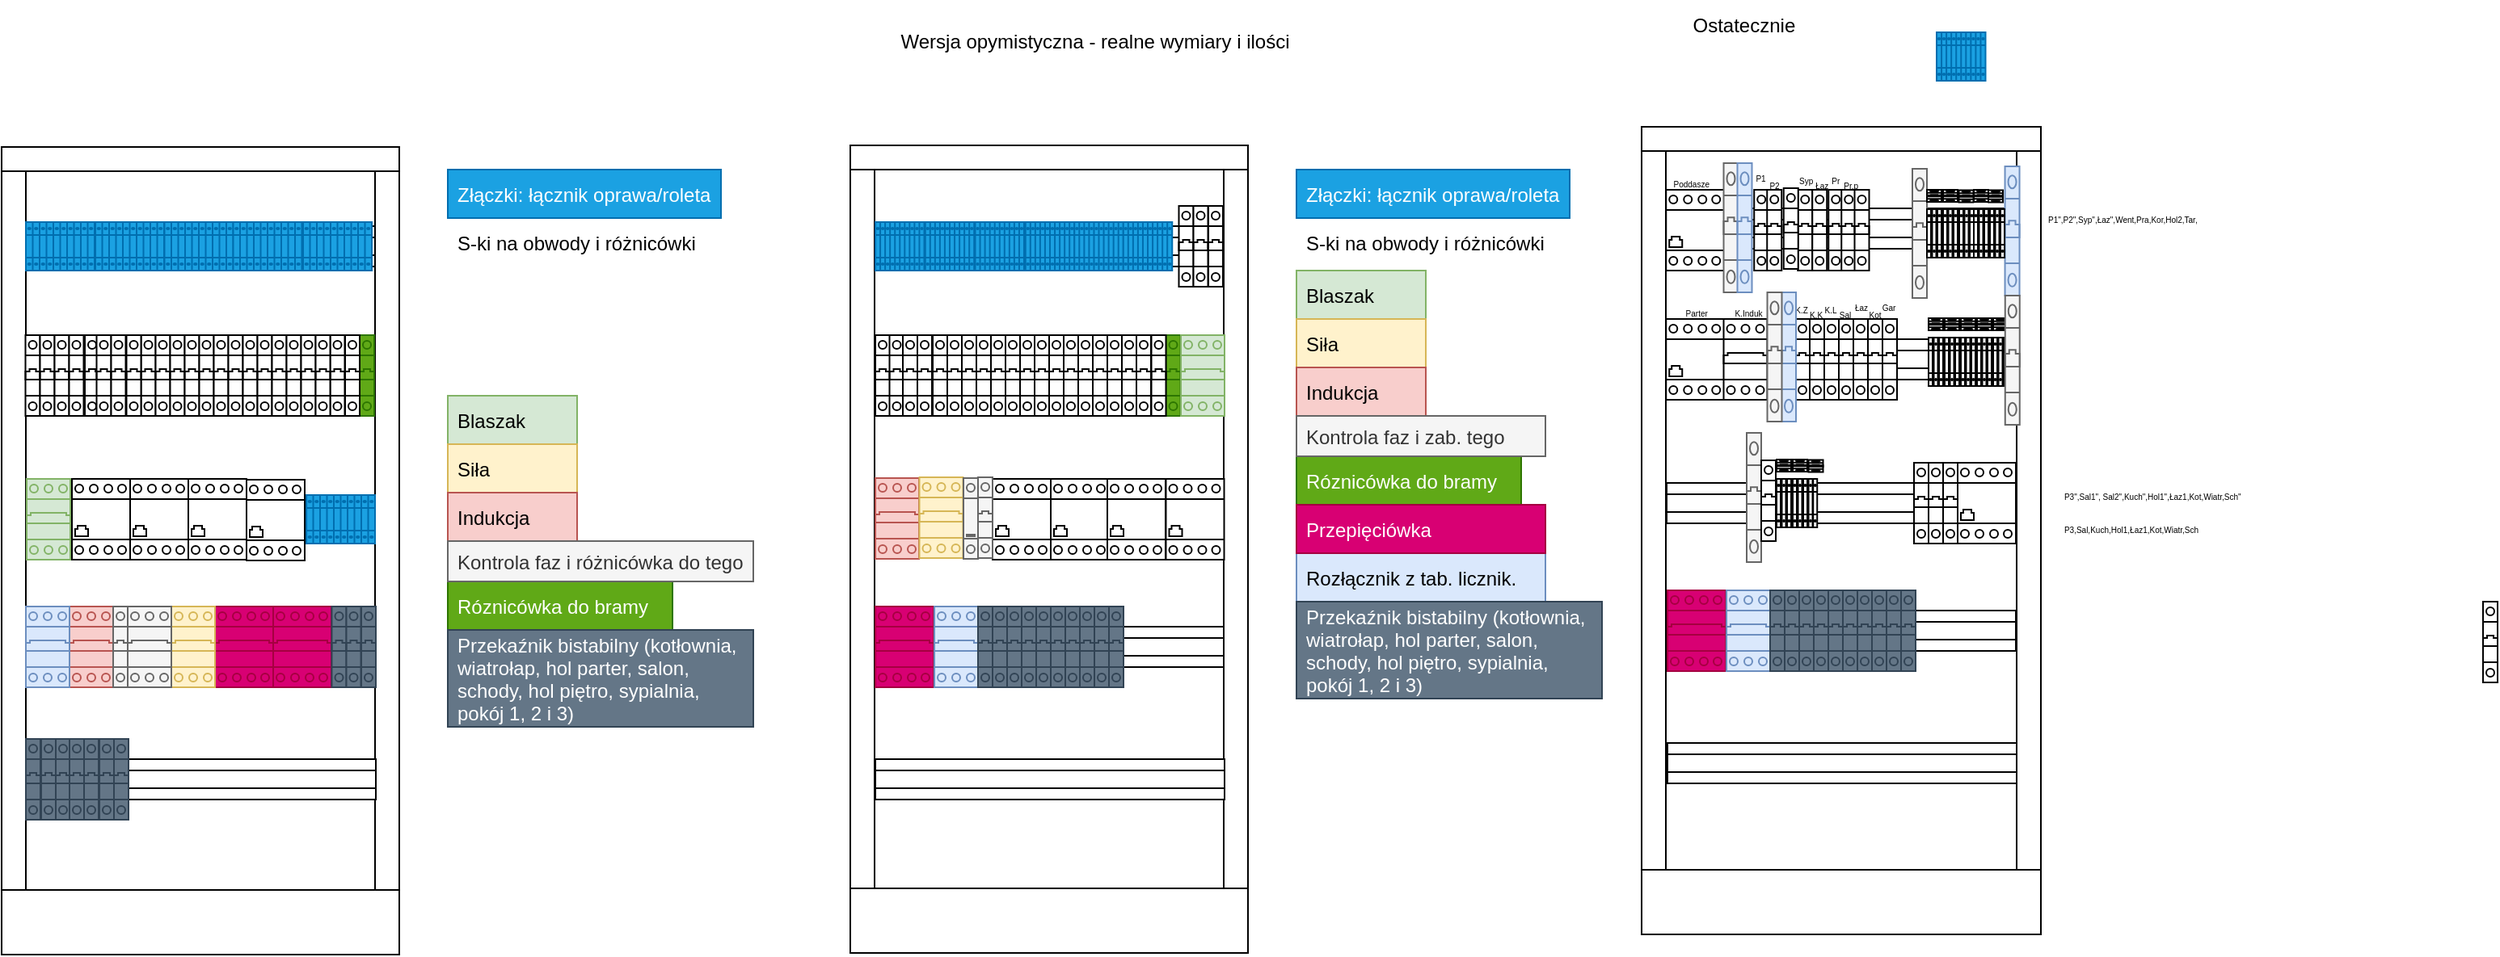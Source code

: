 <mxfile version="15.6.8" type="github">
  <diagram id="TeV0N_XcdjRH2W5U-CbK" name="Page-1">
    <mxGraphModel dx="1632" dy="1316" grid="1" gridSize="10" guides="1" tooltips="1" connect="1" arrows="1" fold="1" page="0" pageScale="1" pageWidth="850" pageHeight="1100" math="0" shadow="0">
      <root>
        <mxCell id="0" />
        <mxCell id="1" parent="0" />
        <mxCell id="P6xec4ta4unkleBQ9jB0-1" value="" style="verticalLabelPosition=bottom;dashed=0;shadow=0;html=1;align=center;verticalAlign=top;shape=mxgraph.cabinets.cabinet;hasStand=1;hachureGap=4;pointerEvents=0;fontFamily=Architects Daughter;fontSource=https%3A%2F%2Ffonts.googleapis.com%2Fcss%3Ffamily%3DArchitects%2BDaughter;fontSize=20;" parent="1" vertex="1">
          <mxGeometry x="75" y="81" width="246" height="500" as="geometry" />
        </mxCell>
        <mxCell id="isz5vijHFb3tUHXIVNCX-17" value="" style="verticalLabelPosition=bottom;dashed=0;shadow=0;html=1;align=center;verticalAlign=top;shape=mxgraph.cabinets.din_rail;" parent="1" vertex="1">
          <mxGeometry x="90" y="210" width="216" height="25" as="geometry" />
        </mxCell>
        <mxCell id="isz5vijHFb3tUHXIVNCX-1" value="" style="verticalLabelPosition=bottom;dashed=0;shadow=0;html=1;align=center;verticalAlign=top;shape=mxgraph.cabinets.din_rail;" parent="1" vertex="1">
          <mxGeometry x="90" y="130" width="216" height="25" as="geometry" />
        </mxCell>
        <mxCell id="P6xec4ta4unkleBQ9jB0-2" value="" style="verticalLabelPosition=bottom;dashed=0;shadow=0;html=1;align=center;verticalAlign=top;shape=mxgraph.cabinets.cb_1p;hachureGap=4;pointerEvents=0;fontFamily=Architects Daughter;fontSource=https%3A%2F%2Ffonts.googleapis.com%2Fcss%3Ffamily%3DArchitects%2BDaughter;fontSize=20;" parent="1" vertex="1">
          <mxGeometry x="161.25" y="197.5" width="9" height="50" as="geometry" />
        </mxCell>
        <mxCell id="P6xec4ta4unkleBQ9jB0-3" value="" style="verticalLabelPosition=bottom;dashed=0;shadow=0;html=1;align=center;verticalAlign=top;shape=mxgraph.cabinets.cb_1p;hachureGap=4;pointerEvents=0;fontFamily=Architects Daughter;fontSource=https%3A%2F%2Ffonts.googleapis.com%2Fcss%3Ffamily%3DArchitects%2BDaughter;fontSize=20;" parent="1" vertex="1">
          <mxGeometry x="170.25" y="197.5" width="9" height="50" as="geometry" />
        </mxCell>
        <mxCell id="P6xec4ta4unkleBQ9jB0-4" value="" style="verticalLabelPosition=bottom;dashed=0;shadow=0;html=1;align=center;verticalAlign=top;shape=mxgraph.cabinets.cb_1p;hachureGap=4;pointerEvents=0;fontFamily=Architects Daughter;fontSource=https%3A%2F%2Ffonts.googleapis.com%2Fcss%3Ffamily%3DArchitects%2BDaughter;fontSize=20;" parent="1" vertex="1">
          <mxGeometry x="179.25" y="197.5" width="9" height="50" as="geometry" />
        </mxCell>
        <mxCell id="P6xec4ta4unkleBQ9jB0-5" value="" style="verticalLabelPosition=bottom;dashed=0;shadow=0;html=1;align=center;verticalAlign=top;shape=mxgraph.cabinets.cb_1p;hachureGap=4;pointerEvents=0;fontFamily=Architects Daughter;fontSource=https%3A%2F%2Ffonts.googleapis.com%2Fcss%3Ffamily%3DArchitects%2BDaughter;fontSize=20;" parent="1" vertex="1">
          <mxGeometry x="188.25" y="197.5" width="9" height="50" as="geometry" />
        </mxCell>
        <mxCell id="P6xec4ta4unkleBQ9jB0-6" value="" style="verticalLabelPosition=bottom;dashed=0;shadow=0;html=1;align=center;verticalAlign=top;shape=mxgraph.cabinets.cb_1p;hachureGap=4;pointerEvents=0;fontFamily=Architects Daughter;fontSource=https%3A%2F%2Ffonts.googleapis.com%2Fcss%3Ffamily%3DArchitects%2BDaughter;fontSize=20;" parent="1" vertex="1">
          <mxGeometry x="197.25" y="197.5" width="9" height="50" as="geometry" />
        </mxCell>
        <mxCell id="P6xec4ta4unkleBQ9jB0-7" value="" style="verticalLabelPosition=bottom;dashed=0;shadow=0;html=1;align=center;verticalAlign=top;shape=mxgraph.cabinets.cb_1p;hachureGap=4;pointerEvents=0;fontFamily=Architects Daughter;fontSource=https%3A%2F%2Ffonts.googleapis.com%2Fcss%3Ffamily%3DArchitects%2BDaughter;fontSize=20;" parent="1" vertex="1">
          <mxGeometry x="206.25" y="197.5" width="9" height="50" as="geometry" />
        </mxCell>
        <mxCell id="P6xec4ta4unkleBQ9jB0-8" value="" style="verticalLabelPosition=bottom;dashed=0;shadow=0;html=1;align=center;verticalAlign=top;shape=mxgraph.cabinets.cb_1p;hachureGap=4;pointerEvents=0;fontFamily=Architects Daughter;fontSource=https%3A%2F%2Ffonts.googleapis.com%2Fcss%3Ffamily%3DArchitects%2BDaughter;fontSize=20;" parent="1" vertex="1">
          <mxGeometry x="215.25" y="197.5" width="9" height="50" as="geometry" />
        </mxCell>
        <mxCell id="P6xec4ta4unkleBQ9jB0-9" value="" style="verticalLabelPosition=bottom;dashed=0;shadow=0;html=1;align=center;verticalAlign=top;shape=mxgraph.cabinets.cb_1p;hachureGap=4;pointerEvents=0;fontFamily=Architects Daughter;fontSource=https%3A%2F%2Ffonts.googleapis.com%2Fcss%3Ffamily%3DArchitects%2BDaughter;fontSize=20;" parent="1" vertex="1">
          <mxGeometry x="224.25" y="197.5" width="9" height="50" as="geometry" />
        </mxCell>
        <mxCell id="P6xec4ta4unkleBQ9jB0-10" value="" style="verticalLabelPosition=bottom;dashed=0;shadow=0;html=1;align=center;verticalAlign=top;shape=mxgraph.cabinets.cb_1p;hachureGap=4;pointerEvents=0;fontFamily=Architects Daughter;fontSource=https%3A%2F%2Ffonts.googleapis.com%2Fcss%3Ffamily%3DArchitects%2BDaughter;fontSize=20;" parent="1" vertex="1">
          <mxGeometry x="233.25" y="197.5" width="9" height="50" as="geometry" />
        </mxCell>
        <mxCell id="P6xec4ta4unkleBQ9jB0-11" value="" style="verticalLabelPosition=bottom;dashed=0;shadow=0;html=1;align=center;verticalAlign=top;shape=mxgraph.cabinets.cb_1p;hachureGap=4;pointerEvents=0;fontFamily=Architects Daughter;fontSource=https%3A%2F%2Ffonts.googleapis.com%2Fcss%3Ffamily%3DArchitects%2BDaughter;fontSize=20;" parent="1" vertex="1">
          <mxGeometry x="242.25" y="197.5" width="9" height="50" as="geometry" />
        </mxCell>
        <mxCell id="isz5vijHFb3tUHXIVNCX-2" value="" style="verticalLabelPosition=bottom;dashed=0;shadow=0;html=1;align=center;verticalAlign=top;shape=mxgraph.cabinets.cb_1p;hachureGap=4;pointerEvents=0;fontFamily=Architects Daughter;fontSource=https%3A%2F%2Ffonts.googleapis.com%2Fcss%3Ffamily%3DArchitects%2BDaughter;fontSize=20;" parent="1" vertex="1">
          <mxGeometry x="251.25" y="197.5" width="9" height="50" as="geometry" />
        </mxCell>
        <mxCell id="isz5vijHFb3tUHXIVNCX-3" value="" style="verticalLabelPosition=bottom;dashed=0;shadow=0;html=1;align=center;verticalAlign=top;shape=mxgraph.cabinets.cb_1p;hachureGap=4;pointerEvents=0;fontFamily=Architects Daughter;fontSource=https%3A%2F%2Ffonts.googleapis.com%2Fcss%3Ffamily%3DArchitects%2BDaughter;fontSize=20;fillColor=#60a917;fontColor=#ffffff;strokeColor=#2D7600;" parent="1" vertex="1">
          <mxGeometry x="296.5" y="197.5" width="9" height="50" as="geometry" />
        </mxCell>
        <mxCell id="isz5vijHFb3tUHXIVNCX-4" value="" style="verticalLabelPosition=bottom;dashed=0;shadow=0;html=1;align=center;verticalAlign=top;shape=mxgraph.cabinets.cb_1p;hachureGap=4;pointerEvents=0;fontFamily=Architects Daughter;fontSource=https%3A%2F%2Ffonts.googleapis.com%2Fcss%3Ffamily%3DArchitects%2BDaughter;fontSize=20;" parent="1" vertex="1">
          <mxGeometry x="269.25" y="197.5" width="9" height="50" as="geometry" />
        </mxCell>
        <mxCell id="isz5vijHFb3tUHXIVNCX-5" value="" style="verticalLabelPosition=bottom;dashed=0;shadow=0;html=1;align=center;verticalAlign=top;shape=mxgraph.cabinets.cb_1p;hachureGap=4;pointerEvents=0;fontFamily=Architects Daughter;fontSource=https%3A%2F%2Ffonts.googleapis.com%2Fcss%3Ffamily%3DArchitects%2BDaughter;fontSize=20;" parent="1" vertex="1">
          <mxGeometry x="278.25" y="197.5" width="9" height="50" as="geometry" />
        </mxCell>
        <mxCell id="isz5vijHFb3tUHXIVNCX-7" value="" style="verticalLabelPosition=bottom;dashed=0;shadow=0;html=1;align=center;verticalAlign=top;shape=mxgraph.cabinets.cb_1p;hachureGap=4;pointerEvents=0;fontFamily=Architects Daughter;fontSource=https%3A%2F%2Ffonts.googleapis.com%2Fcss%3Ffamily%3DArchitects%2BDaughter;fontSize=20;" parent="1" vertex="1">
          <mxGeometry x="287.5" y="197.5" width="9" height="50" as="geometry" />
        </mxCell>
        <mxCell id="isz5vijHFb3tUHXIVNCX-8" value="" style="verticalLabelPosition=bottom;dashed=0;shadow=0;html=1;align=center;verticalAlign=top;shape=mxgraph.cabinets.cb_1p;hachureGap=4;pointerEvents=0;fontFamily=Architects Daughter;fontSource=https%3A%2F%2Ffonts.googleapis.com%2Fcss%3Ffamily%3DArchitects%2BDaughter;fontSize=20;" parent="1" vertex="1">
          <mxGeometry x="89.75" y="197.5" width="9" height="50" as="geometry" />
        </mxCell>
        <mxCell id="isz5vijHFb3tUHXIVNCX-9" value="" style="verticalLabelPosition=bottom;dashed=0;shadow=0;html=1;align=center;verticalAlign=top;shape=mxgraph.cabinets.cb_1p;hachureGap=4;pointerEvents=0;fontFamily=Architects Daughter;fontSource=https%3A%2F%2Ffonts.googleapis.com%2Fcss%3Ffamily%3DArchitects%2BDaughter;fontSize=20;" parent="1" vertex="1">
          <mxGeometry x="98.75" y="197.5" width="9" height="50" as="geometry" />
        </mxCell>
        <mxCell id="isz5vijHFb3tUHXIVNCX-10" value="" style="verticalLabelPosition=bottom;dashed=0;shadow=0;html=1;align=center;verticalAlign=top;shape=mxgraph.cabinets.cb_1p;hachureGap=4;pointerEvents=0;fontFamily=Architects Daughter;fontSource=https%3A%2F%2Ffonts.googleapis.com%2Fcss%3Ffamily%3DArchitects%2BDaughter;fontSize=20;" parent="1" vertex="1">
          <mxGeometry x="107.75" y="197.5" width="9" height="50" as="geometry" />
        </mxCell>
        <mxCell id="isz5vijHFb3tUHXIVNCX-11" value="" style="verticalLabelPosition=bottom;dashed=0;shadow=0;html=1;align=center;verticalAlign=top;shape=mxgraph.cabinets.cb_1p;hachureGap=4;pointerEvents=0;fontFamily=Architects Daughter;fontSource=https%3A%2F%2Ffonts.googleapis.com%2Fcss%3Ffamily%3DArchitects%2BDaughter;fontSize=20;" parent="1" vertex="1">
          <mxGeometry x="116.75" y="197.5" width="9" height="50" as="geometry" />
        </mxCell>
        <mxCell id="isz5vijHFb3tUHXIVNCX-13" value="" style="verticalLabelPosition=bottom;dashed=0;shadow=0;html=1;align=center;verticalAlign=top;shape=mxgraph.cabinets.cb_1p;hachureGap=4;pointerEvents=0;fontFamily=Architects Daughter;fontSource=https%3A%2F%2Ffonts.googleapis.com%2Fcss%3Ffamily%3DArchitects%2BDaughter;fontSize=20;" parent="1" vertex="1">
          <mxGeometry x="126.5" y="197.5" width="9" height="50" as="geometry" />
        </mxCell>
        <mxCell id="isz5vijHFb3tUHXIVNCX-14" value="" style="verticalLabelPosition=bottom;dashed=0;shadow=0;html=1;align=center;verticalAlign=top;shape=mxgraph.cabinets.cb_1p;hachureGap=4;pointerEvents=0;fontFamily=Architects Daughter;fontSource=https%3A%2F%2Ffonts.googleapis.com%2Fcss%3Ffamily%3DArchitects%2BDaughter;fontSize=20;" parent="1" vertex="1">
          <mxGeometry x="133.75" y="197.5" width="9" height="50" as="geometry" />
        </mxCell>
        <mxCell id="isz5vijHFb3tUHXIVNCX-15" value="" style="verticalLabelPosition=bottom;dashed=0;shadow=0;html=1;align=center;verticalAlign=top;shape=mxgraph.cabinets.cb_1p;hachureGap=4;pointerEvents=0;fontFamily=Architects Daughter;fontSource=https%3A%2F%2Ffonts.googleapis.com%2Fcss%3Ffamily%3DArchitects%2BDaughter;fontSize=20;" parent="1" vertex="1">
          <mxGeometry x="142.75" y="197.5" width="9" height="50" as="geometry" />
        </mxCell>
        <mxCell id="isz5vijHFb3tUHXIVNCX-18" value="" style="verticalLabelPosition=bottom;dashed=0;shadow=0;html=1;align=center;verticalAlign=top;shape=mxgraph.cabinets.din_rail;" parent="1" vertex="1">
          <mxGeometry x="90" y="300" width="216" height="25" as="geometry" />
        </mxCell>
        <mxCell id="isz5vijHFb3tUHXIVNCX-19" value="" style="verticalLabelPosition=bottom;dashed=0;shadow=0;html=1;align=center;verticalAlign=top;shape=mxgraph.cabinets.din_rail;" parent="1" vertex="1">
          <mxGeometry x="90" y="378" width="216" height="25" as="geometry" />
        </mxCell>
        <mxCell id="isz5vijHFb3tUHXIVNCX-20" value="" style="verticalLabelPosition=bottom;dashed=0;shadow=0;html=1;align=center;verticalAlign=top;shape=mxgraph.cabinets.din_rail;" parent="1" vertex="1">
          <mxGeometry x="90.5" y="460" width="216" height="25" as="geometry" />
        </mxCell>
        <mxCell id="isz5vijHFb3tUHXIVNCX-21" value="" style="verticalLabelPosition=bottom;dashed=0;shadow=0;html=1;align=center;verticalAlign=top;shape=mxgraph.cabinets.residual_current_device_4p;" parent="1" vertex="1">
          <mxGeometry x="154.5" y="286.5" width="36" height="50" as="geometry" />
        </mxCell>
        <mxCell id="96s5dku--IcyRKQgOa-p-1" value="" style="verticalLabelPosition=bottom;dashed=0;shadow=0;html=1;align=center;verticalAlign=top;shape=mxgraph.cabinets.residual_current_device_4p;" parent="1" vertex="1">
          <mxGeometry x="118.5" y="286.5" width="36" height="50" as="geometry" />
        </mxCell>
        <mxCell id="96s5dku--IcyRKQgOa-p-30" value="" style="verticalLabelPosition=bottom;dashed=0;shadow=0;html=1;align=center;verticalAlign=top;shape=mxgraph.cabinets.residual_current_device_4p;" parent="1" vertex="1">
          <mxGeometry x="190.5" y="286.5" width="36" height="50" as="geometry" />
        </mxCell>
        <mxCell id="96s5dku--IcyRKQgOa-p-31" value="" style="verticalLabelPosition=bottom;dashed=0;shadow=0;html=1;align=center;verticalAlign=top;shape=mxgraph.cabinets.residual_current_device_4p;" parent="1" vertex="1">
          <mxGeometry x="226.5" y="287" width="36" height="50" as="geometry" />
        </mxCell>
        <mxCell id="96s5dku--IcyRKQgOa-p-32" value="" style="verticalLabelPosition=bottom;dashed=0;shadow=0;html=1;align=center;verticalAlign=top;shape=mxgraph.cabinets.cb_3p;fillColor=#f8cecc;strokeColor=#b85450;" parent="1" vertex="1">
          <mxGeometry x="117" y="365.5" width="27" height="50" as="geometry" />
        </mxCell>
        <mxCell id="96s5dku--IcyRKQgOa-p-282" value="" style="verticalLabelPosition=bottom;dashed=0;shadow=0;html=1;align=center;verticalAlign=top;shape=mxgraph.cabinets.cb_4p;fillColor=#d80073;strokeColor=#A50040;fontColor=#ffffff;" parent="1" vertex="1">
          <mxGeometry x="207" y="365.5" width="36" height="50" as="geometry" />
        </mxCell>
        <mxCell id="96s5dku--IcyRKQgOa-p-283" value="" style="verticalLabelPosition=bottom;dashed=0;shadow=0;html=1;align=center;verticalAlign=top;shape=mxgraph.cabinets.cb_4p;fillColor=#d80073;strokeColor=#A50040;fontColor=#ffffff;" parent="1" vertex="1">
          <mxGeometry x="243" y="365.5" width="36" height="50" as="geometry" />
        </mxCell>
        <mxCell id="96s5dku--IcyRKQgOa-p-288" value="" style="verticalLabelPosition=bottom;dashed=0;shadow=0;html=1;align=center;verticalAlign=top;shape=mxgraph.cabinets.terminal_4_6mm2_x10;fillColor=#1ba1e2;fontColor=#ffffff;strokeColor=#006EAF;" parent="1" vertex="1">
          <mxGeometry x="90" y="127.5" width="42.5" height="30" as="geometry" />
        </mxCell>
        <mxCell id="96s5dku--IcyRKQgOa-p-294" value="" style="verticalLabelPosition=bottom;dashed=0;shadow=0;html=1;align=center;verticalAlign=top;shape=mxgraph.cabinets.cb_1p;hachureGap=4;pointerEvents=0;fontFamily=Architects Daughter;fontSource=https%3A%2F%2Ffonts.googleapis.com%2Fcss%3Ffamily%3DArchitects%2BDaughter;fontSize=20;" parent="1" vertex="1">
          <mxGeometry x="152.25" y="197.5" width="9" height="50" as="geometry" />
        </mxCell>
        <mxCell id="96s5dku--IcyRKQgOa-p-297" value="" style="verticalLabelPosition=bottom;dashed=0;shadow=0;html=1;align=center;verticalAlign=top;shape=mxgraph.cabinets.cb_3p;fillColor=#fff2cc;strokeColor=#d6b656;" parent="1" vertex="1">
          <mxGeometry x="180" y="365.5" width="27" height="50" as="geometry" />
        </mxCell>
        <mxCell id="96s5dku--IcyRKQgOa-p-298" value="" style="verticalLabelPosition=bottom;dashed=0;shadow=0;html=1;align=center;verticalAlign=top;shape=mxgraph.cabinets.cb_3p;fillColor=#d5e8d4;strokeColor=#82b366;" parent="1" vertex="1">
          <mxGeometry x="90.5" y="286.5" width="27" height="50" as="geometry" />
        </mxCell>
        <mxCell id="96s5dku--IcyRKQgOa-p-299" value="" style="verticalLabelPosition=bottom;dashed=0;shadow=0;html=1;align=center;verticalAlign=top;shape=mxgraph.cabinets.cb_3p;fillColor=#dae8fc;strokeColor=#6c8ebf;" parent="1" vertex="1">
          <mxGeometry x="90" y="365.5" width="27" height="50" as="geometry" />
        </mxCell>
        <mxCell id="96s5dku--IcyRKQgOa-p-300" value="" style="verticalLabelPosition=bottom;dashed=0;shadow=0;html=1;align=center;verticalAlign=top;shape=mxgraph.cabinets.cb_1p;hachureGap=4;pointerEvents=0;fontFamily=Architects Daughter;fontSource=https%3A%2F%2Ffonts.googleapis.com%2Fcss%3Ffamily%3DArchitects%2BDaughter;fontSize=20;fillColor=#f5f5f5;fontColor=#333333;strokeColor=#666666;" parent="1" vertex="1">
          <mxGeometry x="144" y="365.5" width="9" height="50" as="geometry" />
        </mxCell>
        <mxCell id="96s5dku--IcyRKQgOa-p-301" value="" style="verticalLabelPosition=bottom;dashed=0;shadow=0;html=1;align=center;verticalAlign=top;shape=mxgraph.cabinets.cb_3p;fillColor=#f5f5f5;strokeColor=#666666;fontColor=#333333;" parent="1" vertex="1">
          <mxGeometry x="153" y="365.5" width="27" height="50" as="geometry" />
        </mxCell>
        <mxCell id="96s5dku--IcyRKQgOa-p-302" value="" style="verticalLabelPosition=bottom;dashed=0;shadow=0;html=1;align=center;verticalAlign=top;shape=mxgraph.cabinets.terminal_4_6mm2_x10;fillColor=#1ba1e2;fontColor=#ffffff;strokeColor=#006EAF;" parent="1" vertex="1">
          <mxGeometry x="133" y="127.5" width="42.5" height="30" as="geometry" />
        </mxCell>
        <mxCell id="96s5dku--IcyRKQgOa-p-303" value="" style="verticalLabelPosition=bottom;dashed=0;shadow=0;html=1;align=center;verticalAlign=top;shape=mxgraph.cabinets.cb_1p;hachureGap=4;pointerEvents=0;fontFamily=Architects Daughter;fontSource=https%3A%2F%2Ffonts.googleapis.com%2Fcss%3Ffamily%3DArchitects%2BDaughter;fontSize=20;" parent="1" vertex="1">
          <mxGeometry x="260.25" y="197.5" width="9" height="50" as="geometry" />
        </mxCell>
        <mxCell id="96s5dku--IcyRKQgOa-p-304" value="" style="verticalLabelPosition=bottom;dashed=0;shadow=0;html=1;align=center;verticalAlign=top;shape=mxgraph.cabinets.cb_1p;hachureGap=4;pointerEvents=0;fontFamily=Architects Daughter;fontSource=https%3A%2F%2Ffonts.googleapis.com%2Fcss%3Ffamily%3DArchitects%2BDaughter;fontSize=20;" parent="1" vertex="1">
          <mxGeometry x="269.25" y="197.5" width="9" height="50" as="geometry" />
        </mxCell>
        <mxCell id="96s5dku--IcyRKQgOa-p-305" value="" style="verticalLabelPosition=bottom;dashed=0;shadow=0;html=1;align=center;verticalAlign=top;shape=mxgraph.cabinets.terminal_4_6mm2_x10;fillColor=#1ba1e2;fontColor=#ffffff;strokeColor=#006EAF;" parent="1" vertex="1">
          <mxGeometry x="175.75" y="127.5" width="42.5" height="30" as="geometry" />
        </mxCell>
        <mxCell id="96s5dku--IcyRKQgOa-p-307" value="Blaszak" style="text;strokeColor=#82b366;fillColor=#d5e8d4;align=left;verticalAlign=middle;spacingLeft=4;spacingRight=4;overflow=hidden;points=[[0,0.5],[1,0.5]];portConstraint=eastwest;rotatable=0;" parent="1" vertex="1">
          <mxGeometry x="351" y="235" width="80" height="30" as="geometry" />
        </mxCell>
        <mxCell id="96s5dku--IcyRKQgOa-p-308" value="Siła" style="text;strokeColor=#d6b656;fillColor=#fff2cc;align=left;verticalAlign=middle;spacingLeft=4;spacingRight=4;overflow=hidden;points=[[0,0.5],[1,0.5]];portConstraint=eastwest;rotatable=0;" parent="1" vertex="1">
          <mxGeometry x="351" y="265" width="80" height="30" as="geometry" />
        </mxCell>
        <mxCell id="96s5dku--IcyRKQgOa-p-309" value="Indukcja" style="text;strokeColor=#b85450;fillColor=#f8cecc;align=left;verticalAlign=middle;spacingLeft=4;spacingRight=4;overflow=hidden;points=[[0,0.5],[1,0.5]];portConstraint=eastwest;rotatable=0;" parent="1" vertex="1">
          <mxGeometry x="351" y="295" width="80" height="30" as="geometry" />
        </mxCell>
        <mxCell id="96s5dku--IcyRKQgOa-p-310" value="Róznicówka do bramy" style="text;strokeColor=#2D7600;fillColor=#60a917;align=left;verticalAlign=middle;spacingLeft=4;spacingRight=4;overflow=hidden;points=[[0,0.5],[1,0.5]];portConstraint=eastwest;rotatable=0;fontColor=#ffffff;" parent="1" vertex="1">
          <mxGeometry x="351" y="350" width="139" height="30" as="geometry" />
        </mxCell>
        <mxCell id="96s5dku--IcyRKQgOa-p-311" value="Kontrola faz i różnicówka do tego" style="text;strokeColor=#666666;fillColor=#f5f5f5;align=left;verticalAlign=middle;spacingLeft=4;spacingRight=4;overflow=hidden;points=[[0,0.5],[1,0.5]];portConstraint=eastwest;rotatable=0;fontColor=#333333;" parent="1" vertex="1">
          <mxGeometry x="351" y="325" width="189" height="25" as="geometry" />
        </mxCell>
        <mxCell id="96s5dku--IcyRKQgOa-p-313" value="S-ki na obwody i różnicówki" style="text;align=left;verticalAlign=middle;spacingLeft=4;spacingRight=4;overflow=hidden;points=[[0,0.5],[1,0.5]];portConstraint=eastwest;rotatable=0;" parent="1" vertex="1">
          <mxGeometry x="351" y="125" width="169" height="30" as="geometry" />
        </mxCell>
        <mxCell id="96s5dku--IcyRKQgOa-p-314" value="Złączki: łącznik oprawa/roleta" style="text;align=left;verticalAlign=middle;spacingLeft=4;spacingRight=4;overflow=hidden;points=[[0,0.5],[1,0.5]];portConstraint=eastwest;rotatable=0;fillColor=#1ba1e2;fontColor=#ffffff;strokeColor=#006EAF;" parent="1" vertex="1">
          <mxGeometry x="351" y="95" width="169" height="30" as="geometry" />
        </mxCell>
        <mxCell id="96s5dku--IcyRKQgOa-p-335" value="" style="verticalLabelPosition=bottom;dashed=0;shadow=0;html=1;align=center;verticalAlign=top;shape=mxgraph.cabinets.terminal_4_6mm2_x10;fillColor=#1ba1e2;fontColor=#ffffff;strokeColor=#006EAF;" parent="1" vertex="1">
          <mxGeometry x="218.25" y="127.5" width="42.5" height="30" as="geometry" />
        </mxCell>
        <mxCell id="96s5dku--IcyRKQgOa-p-336" value="" style="verticalLabelPosition=bottom;dashed=0;shadow=0;html=1;align=center;verticalAlign=top;shape=mxgraph.cabinets.terminal_4_6mm2_x10;fillColor=#1ba1e2;fontColor=#ffffff;strokeColor=#006EAF;" parent="1" vertex="1">
          <mxGeometry x="261.5" y="127.5" width="42.5" height="30" as="geometry" />
        </mxCell>
        <mxCell id="96s5dku--IcyRKQgOa-p-337" value="" style="verticalLabelPosition=bottom;dashed=0;shadow=0;html=1;align=center;verticalAlign=top;shape=mxgraph.cabinets.terminal_4_6mm2_x10;fillColor=#1ba1e2;fontColor=#ffffff;strokeColor=#006EAF;" parent="1" vertex="1">
          <mxGeometry x="263.5" y="296.5" width="42.5" height="30" as="geometry" />
        </mxCell>
        <mxCell id="96s5dku--IcyRKQgOa-p-338" value="" style="verticalLabelPosition=bottom;dashed=0;shadow=0;html=1;align=center;verticalAlign=top;shape=mxgraph.cabinets.cabinet;hasStand=1;hachureGap=4;pointerEvents=0;fontFamily=Architects Daughter;fontSource=https%3A%2F%2Ffonts.googleapis.com%2Fcss%3Ffamily%3DArchitects%2BDaughter;fontSize=20;" parent="1" vertex="1">
          <mxGeometry x="600" y="80" width="246" height="500" as="geometry" />
        </mxCell>
        <mxCell id="96s5dku--IcyRKQgOa-p-339" value="" style="verticalLabelPosition=bottom;dashed=0;shadow=0;html=1;align=center;verticalAlign=top;shape=mxgraph.cabinets.din_rail;" parent="1" vertex="1">
          <mxGeometry x="615" y="210" width="216" height="25" as="geometry" />
        </mxCell>
        <mxCell id="96s5dku--IcyRKQgOa-p-340" value="" style="verticalLabelPosition=bottom;dashed=0;shadow=0;html=1;align=center;verticalAlign=top;shape=mxgraph.cabinets.din_rail;" parent="1" vertex="1">
          <mxGeometry x="615" y="130" width="216" height="25" as="geometry" />
        </mxCell>
        <mxCell id="96s5dku--IcyRKQgOa-p-341" value="" style="verticalLabelPosition=bottom;dashed=0;shadow=0;html=1;align=center;verticalAlign=top;shape=mxgraph.cabinets.cb_1p;hachureGap=4;pointerEvents=0;fontFamily=Architects Daughter;fontSource=https%3A%2F%2Ffonts.googleapis.com%2Fcss%3Ffamily%3DArchitects%2BDaughter;fontSize=20;" parent="1" vertex="1">
          <mxGeometry x="660" y="197.5" width="9" height="50" as="geometry" />
        </mxCell>
        <mxCell id="96s5dku--IcyRKQgOa-p-342" value="" style="verticalLabelPosition=bottom;dashed=0;shadow=0;html=1;align=center;verticalAlign=top;shape=mxgraph.cabinets.cb_1p;hachureGap=4;pointerEvents=0;fontFamily=Architects Daughter;fontSource=https%3A%2F%2Ffonts.googleapis.com%2Fcss%3Ffamily%3DArchitects%2BDaughter;fontSize=20;" parent="1" vertex="1">
          <mxGeometry x="669" y="197.5" width="9" height="50" as="geometry" />
        </mxCell>
        <mxCell id="96s5dku--IcyRKQgOa-p-343" value="" style="verticalLabelPosition=bottom;dashed=0;shadow=0;html=1;align=center;verticalAlign=top;shape=mxgraph.cabinets.cb_1p;hachureGap=4;pointerEvents=0;fontFamily=Architects Daughter;fontSource=https%3A%2F%2Ffonts.googleapis.com%2Fcss%3Ffamily%3DArchitects%2BDaughter;fontSize=20;" parent="1" vertex="1">
          <mxGeometry x="678" y="197.5" width="9" height="50" as="geometry" />
        </mxCell>
        <mxCell id="96s5dku--IcyRKQgOa-p-344" value="" style="verticalLabelPosition=bottom;dashed=0;shadow=0;html=1;align=center;verticalAlign=top;shape=mxgraph.cabinets.cb_1p;hachureGap=4;pointerEvents=0;fontFamily=Architects Daughter;fontSource=https%3A%2F%2Ffonts.googleapis.com%2Fcss%3Ffamily%3DArchitects%2BDaughter;fontSize=20;" parent="1" vertex="1">
          <mxGeometry x="687" y="197.5" width="9" height="50" as="geometry" />
        </mxCell>
        <mxCell id="96s5dku--IcyRKQgOa-p-345" value="" style="verticalLabelPosition=bottom;dashed=0;shadow=0;html=1;align=center;verticalAlign=top;shape=mxgraph.cabinets.cb_1p;hachureGap=4;pointerEvents=0;fontFamily=Architects Daughter;fontSource=https%3A%2F%2Ffonts.googleapis.com%2Fcss%3Ffamily%3DArchitects%2BDaughter;fontSize=20;" parent="1" vertex="1">
          <mxGeometry x="696" y="197.5" width="9" height="50" as="geometry" />
        </mxCell>
        <mxCell id="96s5dku--IcyRKQgOa-p-346" value="" style="verticalLabelPosition=bottom;dashed=0;shadow=0;html=1;align=center;verticalAlign=top;shape=mxgraph.cabinets.cb_1p;hachureGap=4;pointerEvents=0;fontFamily=Architects Daughter;fontSource=https%3A%2F%2Ffonts.googleapis.com%2Fcss%3Ffamily%3DArchitects%2BDaughter;fontSize=20;" parent="1" vertex="1">
          <mxGeometry x="705" y="197.5" width="9" height="50" as="geometry" />
        </mxCell>
        <mxCell id="96s5dku--IcyRKQgOa-p-347" value="" style="verticalLabelPosition=bottom;dashed=0;shadow=0;html=1;align=center;verticalAlign=top;shape=mxgraph.cabinets.cb_1p;hachureGap=4;pointerEvents=0;fontFamily=Architects Daughter;fontSource=https%3A%2F%2Ffonts.googleapis.com%2Fcss%3Ffamily%3DArchitects%2BDaughter;fontSize=20;" parent="1" vertex="1">
          <mxGeometry x="714" y="197.5" width="9" height="50" as="geometry" />
        </mxCell>
        <mxCell id="96s5dku--IcyRKQgOa-p-348" value="" style="verticalLabelPosition=bottom;dashed=0;shadow=0;html=1;align=center;verticalAlign=top;shape=mxgraph.cabinets.cb_1p;hachureGap=4;pointerEvents=0;fontFamily=Architects Daughter;fontSource=https%3A%2F%2Ffonts.googleapis.com%2Fcss%3Ffamily%3DArchitects%2BDaughter;fontSize=20;" parent="1" vertex="1">
          <mxGeometry x="723" y="197.5" width="9" height="50" as="geometry" />
        </mxCell>
        <mxCell id="96s5dku--IcyRKQgOa-p-349" value="" style="verticalLabelPosition=bottom;dashed=0;shadow=0;html=1;align=center;verticalAlign=top;shape=mxgraph.cabinets.cb_1p;hachureGap=4;pointerEvents=0;fontFamily=Architects Daughter;fontSource=https%3A%2F%2Ffonts.googleapis.com%2Fcss%3Ffamily%3DArchitects%2BDaughter;fontSize=20;" parent="1" vertex="1">
          <mxGeometry x="732" y="197.5" width="9" height="50" as="geometry" />
        </mxCell>
        <mxCell id="96s5dku--IcyRKQgOa-p-350" value="" style="verticalLabelPosition=bottom;dashed=0;shadow=0;html=1;align=center;verticalAlign=top;shape=mxgraph.cabinets.cb_1p;hachureGap=4;pointerEvents=0;fontFamily=Architects Daughter;fontSource=https%3A%2F%2Ffonts.googleapis.com%2Fcss%3Ffamily%3DArchitects%2BDaughter;fontSize=20;" parent="1" vertex="1">
          <mxGeometry x="741" y="197.5" width="9" height="50" as="geometry" />
        </mxCell>
        <mxCell id="96s5dku--IcyRKQgOa-p-351" value="" style="verticalLabelPosition=bottom;dashed=0;shadow=0;html=1;align=center;verticalAlign=top;shape=mxgraph.cabinets.cb_1p;hachureGap=4;pointerEvents=0;fontFamily=Architects Daughter;fontSource=https%3A%2F%2Ffonts.googleapis.com%2Fcss%3Ffamily%3DArchitects%2BDaughter;fontSize=20;" parent="1" vertex="1">
          <mxGeometry x="750" y="197.5" width="9" height="50" as="geometry" />
        </mxCell>
        <mxCell id="96s5dku--IcyRKQgOa-p-352" value="" style="verticalLabelPosition=bottom;dashed=0;shadow=0;html=1;align=center;verticalAlign=top;shape=mxgraph.cabinets.cb_1p;hachureGap=4;pointerEvents=0;fontFamily=Architects Daughter;fontSource=https%3A%2F%2Ffonts.googleapis.com%2Fcss%3Ffamily%3DArchitects%2BDaughter;fontSize=20;fillColor=#60a917;fontColor=#ffffff;strokeColor=#2D7600;" parent="1" vertex="1">
          <mxGeometry x="795.25" y="197.5" width="9" height="50" as="geometry" />
        </mxCell>
        <mxCell id="96s5dku--IcyRKQgOa-p-353" value="" style="verticalLabelPosition=bottom;dashed=0;shadow=0;html=1;align=center;verticalAlign=top;shape=mxgraph.cabinets.cb_1p;hachureGap=4;pointerEvents=0;fontFamily=Architects Daughter;fontSource=https%3A%2F%2Ffonts.googleapis.com%2Fcss%3Ffamily%3DArchitects%2BDaughter;fontSize=20;" parent="1" vertex="1">
          <mxGeometry x="768" y="197.5" width="9" height="50" as="geometry" />
        </mxCell>
        <mxCell id="96s5dku--IcyRKQgOa-p-354" value="" style="verticalLabelPosition=bottom;dashed=0;shadow=0;html=1;align=center;verticalAlign=top;shape=mxgraph.cabinets.cb_1p;hachureGap=4;pointerEvents=0;fontFamily=Architects Daughter;fontSource=https%3A%2F%2Ffonts.googleapis.com%2Fcss%3Ffamily%3DArchitects%2BDaughter;fontSize=20;" parent="1" vertex="1">
          <mxGeometry x="777" y="197.5" width="9" height="50" as="geometry" />
        </mxCell>
        <mxCell id="96s5dku--IcyRKQgOa-p-355" value="" style="verticalLabelPosition=bottom;dashed=0;shadow=0;html=1;align=center;verticalAlign=top;shape=mxgraph.cabinets.cb_1p;hachureGap=4;pointerEvents=0;fontFamily=Architects Daughter;fontSource=https%3A%2F%2Ffonts.googleapis.com%2Fcss%3Ffamily%3DArchitects%2BDaughter;fontSize=20;" parent="1" vertex="1">
          <mxGeometry x="786.25" y="197.5" width="9" height="50" as="geometry" />
        </mxCell>
        <mxCell id="96s5dku--IcyRKQgOa-p-356" value="" style="verticalLabelPosition=bottom;dashed=0;shadow=0;html=1;align=center;verticalAlign=top;shape=mxgraph.cabinets.cb_1p;hachureGap=4;pointerEvents=0;fontFamily=Architects Daughter;fontSource=https%3A%2F%2Ffonts.googleapis.com%2Fcss%3Ffamily%3DArchitects%2BDaughter;fontSize=20;" parent="1" vertex="1">
          <mxGeometry x="803.25" y="117.5" width="9" height="50" as="geometry" />
        </mxCell>
        <mxCell id="96s5dku--IcyRKQgOa-p-357" value="" style="verticalLabelPosition=bottom;dashed=0;shadow=0;html=1;align=center;verticalAlign=top;shape=mxgraph.cabinets.cb_1p;hachureGap=4;pointerEvents=0;fontFamily=Architects Daughter;fontSource=https%3A%2F%2Ffonts.googleapis.com%2Fcss%3Ffamily%3DArchitects%2BDaughter;fontSize=20;" parent="1" vertex="1">
          <mxGeometry x="812.25" y="117.5" width="9" height="50" as="geometry" />
        </mxCell>
        <mxCell id="96s5dku--IcyRKQgOa-p-358" value="" style="verticalLabelPosition=bottom;dashed=0;shadow=0;html=1;align=center;verticalAlign=top;shape=mxgraph.cabinets.cb_1p;hachureGap=4;pointerEvents=0;fontFamily=Architects Daughter;fontSource=https%3A%2F%2Ffonts.googleapis.com%2Fcss%3Ffamily%3DArchitects%2BDaughter;fontSize=20;" parent="1" vertex="1">
          <mxGeometry x="821.5" y="117.5" width="9" height="50" as="geometry" />
        </mxCell>
        <mxCell id="96s5dku--IcyRKQgOa-p-359" value="" style="verticalLabelPosition=bottom;dashed=0;shadow=0;html=1;align=center;verticalAlign=top;shape=mxgraph.cabinets.cb_1p;hachureGap=4;pointerEvents=0;fontFamily=Architects Daughter;fontSource=https%3A%2F%2Ffonts.googleapis.com%2Fcss%3Ffamily%3DArchitects%2BDaughter;fontSize=20;" parent="1" vertex="1">
          <mxGeometry x="615.5" y="197.5" width="9" height="50" as="geometry" />
        </mxCell>
        <mxCell id="96s5dku--IcyRKQgOa-p-360" value="" style="verticalLabelPosition=bottom;dashed=0;shadow=0;html=1;align=center;verticalAlign=top;shape=mxgraph.cabinets.cb_1p;hachureGap=4;pointerEvents=0;fontFamily=Architects Daughter;fontSource=https%3A%2F%2Ffonts.googleapis.com%2Fcss%3Ffamily%3DArchitects%2BDaughter;fontSize=20;" parent="1" vertex="1">
          <mxGeometry x="624.25" y="197.5" width="9" height="50" as="geometry" />
        </mxCell>
        <mxCell id="96s5dku--IcyRKQgOa-p-361" value="" style="verticalLabelPosition=bottom;dashed=0;shadow=0;html=1;align=center;verticalAlign=top;shape=mxgraph.cabinets.cb_1p;hachureGap=4;pointerEvents=0;fontFamily=Architects Daughter;fontSource=https%3A%2F%2Ffonts.googleapis.com%2Fcss%3Ffamily%3DArchitects%2BDaughter;fontSize=20;" parent="1" vertex="1">
          <mxGeometry x="632.5" y="197.5" width="9" height="50" as="geometry" />
        </mxCell>
        <mxCell id="96s5dku--IcyRKQgOa-p-362" value="" style="verticalLabelPosition=bottom;dashed=0;shadow=0;html=1;align=center;verticalAlign=top;shape=mxgraph.cabinets.cb_1p;hachureGap=4;pointerEvents=0;fontFamily=Architects Daughter;fontSource=https%3A%2F%2Ffonts.googleapis.com%2Fcss%3Ffamily%3DArchitects%2BDaughter;fontSize=20;" parent="1" vertex="1">
          <mxGeometry x="641.5" y="197.5" width="9" height="50" as="geometry" />
        </mxCell>
        <mxCell id="96s5dku--IcyRKQgOa-p-363" value="" style="verticalLabelPosition=bottom;dashed=0;shadow=0;html=1;align=center;verticalAlign=top;shape=mxgraph.cabinets.din_rail;" parent="1" vertex="1">
          <mxGeometry x="615" y="299" width="216" height="25" as="geometry" />
        </mxCell>
        <mxCell id="96s5dku--IcyRKQgOa-p-364" value="" style="verticalLabelPosition=bottom;dashed=0;shadow=0;html=1;align=center;verticalAlign=top;shape=mxgraph.cabinets.din_rail;" parent="1" vertex="1">
          <mxGeometry x="615" y="378" width="216" height="25" as="geometry" />
        </mxCell>
        <mxCell id="96s5dku--IcyRKQgOa-p-365" value="" style="verticalLabelPosition=bottom;dashed=0;shadow=0;html=1;align=center;verticalAlign=top;shape=mxgraph.cabinets.din_rail;" parent="1" vertex="1">
          <mxGeometry x="615.5" y="460" width="216" height="25" as="geometry" />
        </mxCell>
        <mxCell id="96s5dku--IcyRKQgOa-p-366" value="" style="verticalLabelPosition=bottom;dashed=0;shadow=0;html=1;align=center;verticalAlign=top;shape=mxgraph.cabinets.residual_current_device_4p;" parent="1" vertex="1">
          <mxGeometry x="724" y="286.5" width="36" height="50" as="geometry" />
        </mxCell>
        <mxCell id="96s5dku--IcyRKQgOa-p-367" value="" style="verticalLabelPosition=bottom;dashed=0;shadow=0;html=1;align=center;verticalAlign=top;shape=mxgraph.cabinets.residual_current_device_4p;" parent="1" vertex="1">
          <mxGeometry x="688" y="286.5" width="36" height="50" as="geometry" />
        </mxCell>
        <mxCell id="96s5dku--IcyRKQgOa-p-368" value="" style="verticalLabelPosition=bottom;dashed=0;shadow=0;html=1;align=center;verticalAlign=top;shape=mxgraph.cabinets.residual_current_device_4p;" parent="1" vertex="1">
          <mxGeometry x="759" y="286.5" width="36" height="50" as="geometry" />
        </mxCell>
        <mxCell id="96s5dku--IcyRKQgOa-p-369" value="" style="verticalLabelPosition=bottom;dashed=0;shadow=0;html=1;align=center;verticalAlign=top;shape=mxgraph.cabinets.residual_current_device_4p;" parent="1" vertex="1">
          <mxGeometry x="795.25" y="286.5" width="36" height="50" as="geometry" />
        </mxCell>
        <mxCell id="96s5dku--IcyRKQgOa-p-370" value="" style="verticalLabelPosition=bottom;dashed=0;shadow=0;html=1;align=center;verticalAlign=top;shape=mxgraph.cabinets.cb_3p;fillColor=#f8cecc;strokeColor=#b85450;" parent="1" vertex="1">
          <mxGeometry x="615.5" y="286" width="27" height="50" as="geometry" />
        </mxCell>
        <mxCell id="96s5dku--IcyRKQgOa-p-372" value="" style="verticalLabelPosition=bottom;dashed=0;shadow=0;html=1;align=center;verticalAlign=top;shape=mxgraph.cabinets.cb_4p;fillColor=#d80073;strokeColor=#A50040;fontColor=#ffffff;" parent="1" vertex="1">
          <mxGeometry x="615.5" y="365.5" width="36" height="50" as="geometry" />
        </mxCell>
        <mxCell id="96s5dku--IcyRKQgOa-p-373" value="" style="verticalLabelPosition=bottom;dashed=0;shadow=0;html=1;align=center;verticalAlign=top;shape=mxgraph.cabinets.terminal_4_6mm2_x10;fillColor=#1ba1e2;fontColor=#ffffff;strokeColor=#006EAF;" parent="1" vertex="1">
          <mxGeometry x="615.5" y="127.5" width="30.25" height="30" as="geometry" />
        </mxCell>
        <mxCell id="96s5dku--IcyRKQgOa-p-374" value="" style="verticalLabelPosition=bottom;dashed=0;shadow=0;html=1;align=center;verticalAlign=top;shape=mxgraph.cabinets.cb_1p;hachureGap=4;pointerEvents=0;fontFamily=Architects Daughter;fontSource=https%3A%2F%2Ffonts.googleapis.com%2Fcss%3Ffamily%3DArchitects%2BDaughter;fontSize=20;" parent="1" vertex="1">
          <mxGeometry x="651" y="197.5" width="9" height="50" as="geometry" />
        </mxCell>
        <mxCell id="96s5dku--IcyRKQgOa-p-375" value="" style="verticalLabelPosition=bottom;dashed=0;shadow=0;html=1;align=center;verticalAlign=top;shape=mxgraph.cabinets.cb_3p;fillColor=#fff2cc;strokeColor=#d6b656;" parent="1" vertex="1">
          <mxGeometry x="642.75" y="285.5" width="27" height="50" as="geometry" />
        </mxCell>
        <mxCell id="96s5dku--IcyRKQgOa-p-376" value="" style="verticalLabelPosition=bottom;dashed=0;shadow=0;html=1;align=center;verticalAlign=top;shape=mxgraph.cabinets.cb_3p;fillColor=#d5e8d4;strokeColor=#82b366;" parent="1" vertex="1">
          <mxGeometry x="804.5" y="197.5" width="27" height="50" as="geometry" />
        </mxCell>
        <mxCell id="96s5dku--IcyRKQgOa-p-377" value="" style="verticalLabelPosition=bottom;dashed=0;shadow=0;html=1;align=center;verticalAlign=top;shape=mxgraph.cabinets.cb_3p;fillColor=#dae8fc;strokeColor=#6c8ebf;" parent="1" vertex="1">
          <mxGeometry x="652" y="365.5" width="27" height="50" as="geometry" />
        </mxCell>
        <mxCell id="96s5dku--IcyRKQgOa-p-381" value="" style="verticalLabelPosition=bottom;dashed=0;shadow=0;html=1;align=center;verticalAlign=top;shape=mxgraph.cabinets.cb_1p;hachureGap=4;pointerEvents=0;fontFamily=Architects Daughter;fontSource=https%3A%2F%2Ffonts.googleapis.com%2Fcss%3Ffamily%3DArchitects%2BDaughter;fontSize=20;" parent="1" vertex="1">
          <mxGeometry x="759" y="197.5" width="9" height="50" as="geometry" />
        </mxCell>
        <mxCell id="96s5dku--IcyRKQgOa-p-382" value="" style="verticalLabelPosition=bottom;dashed=0;shadow=0;html=1;align=center;verticalAlign=top;shape=mxgraph.cabinets.cb_1p;hachureGap=4;pointerEvents=0;fontFamily=Architects Daughter;fontSource=https%3A%2F%2Ffonts.googleapis.com%2Fcss%3Ffamily%3DArchitects%2BDaughter;fontSize=20;" parent="1" vertex="1">
          <mxGeometry x="768" y="197.5" width="9" height="50" as="geometry" />
        </mxCell>
        <mxCell id="96s5dku--IcyRKQgOa-p-384" value="Blaszak" style="text;strokeColor=#82b366;fillColor=#d5e8d4;align=left;verticalAlign=middle;spacingLeft=4;spacingRight=4;overflow=hidden;points=[[0,0.5],[1,0.5]];portConstraint=eastwest;rotatable=0;" parent="1" vertex="1">
          <mxGeometry x="876" y="157.5" width="80" height="30" as="geometry" />
        </mxCell>
        <mxCell id="96s5dku--IcyRKQgOa-p-385" value="Siła" style="text;strokeColor=#d6b656;fillColor=#fff2cc;align=left;verticalAlign=middle;spacingLeft=4;spacingRight=4;overflow=hidden;points=[[0,0.5],[1,0.5]];portConstraint=eastwest;rotatable=0;" parent="1" vertex="1">
          <mxGeometry x="876" y="187.5" width="80" height="30" as="geometry" />
        </mxCell>
        <mxCell id="96s5dku--IcyRKQgOa-p-386" value="Indukcja" style="text;strokeColor=#b85450;fillColor=#f8cecc;align=left;verticalAlign=middle;spacingLeft=4;spacingRight=4;overflow=hidden;points=[[0,0.5],[1,0.5]];portConstraint=eastwest;rotatable=0;" parent="1" vertex="1">
          <mxGeometry x="876" y="217.5" width="80" height="30" as="geometry" />
        </mxCell>
        <mxCell id="96s5dku--IcyRKQgOa-p-387" value="Róznicówka do bramy" style="text;strokeColor=#2D7600;fillColor=#60a917;align=left;verticalAlign=middle;spacingLeft=4;spacingRight=4;overflow=hidden;points=[[0,0.5],[1,0.5]];portConstraint=eastwest;rotatable=0;fontColor=#ffffff;" parent="1" vertex="1">
          <mxGeometry x="876" y="272.5" width="139" height="30" as="geometry" />
        </mxCell>
        <mxCell id="96s5dku--IcyRKQgOa-p-388" value="Kontrola faz i zab. tego" style="text;strokeColor=#666666;fillColor=#f5f5f5;align=left;verticalAlign=middle;spacingLeft=4;spacingRight=4;overflow=hidden;points=[[0,0.5],[1,0.5]];portConstraint=eastwest;rotatable=0;fontColor=#333333;" parent="1" vertex="1">
          <mxGeometry x="876" y="247.5" width="154" height="25" as="geometry" />
        </mxCell>
        <mxCell id="96s5dku--IcyRKQgOa-p-389" value="S-ki na obwody i różnicówki" style="text;align=left;verticalAlign=middle;spacingLeft=4;spacingRight=4;overflow=hidden;points=[[0,0.5],[1,0.5]];portConstraint=eastwest;rotatable=0;" parent="1" vertex="1">
          <mxGeometry x="876" y="125" width="169" height="30" as="geometry" />
        </mxCell>
        <mxCell id="96s5dku--IcyRKQgOa-p-390" value="Złączki: łącznik oprawa/roleta" style="text;align=left;verticalAlign=middle;spacingLeft=4;spacingRight=4;overflow=hidden;points=[[0,0.5],[1,0.5]];portConstraint=eastwest;rotatable=0;fillColor=#1ba1e2;fontColor=#ffffff;strokeColor=#006EAF;" parent="1" vertex="1">
          <mxGeometry x="876" y="95" width="169" height="30" as="geometry" />
        </mxCell>
        <mxCell id="96s5dku--IcyRKQgOa-p-394" value="Wersja opymistyczna - realne wymiary i ilości" style="text;align=left;verticalAlign=middle;spacingLeft=4;spacingRight=4;overflow=hidden;points=[[0,0.5],[1,0.5]];portConstraint=eastwest;rotatable=0;" parent="1" vertex="1">
          <mxGeometry x="625.25" width="254.75" height="30" as="geometry" />
        </mxCell>
        <mxCell id="96s5dku--IcyRKQgOa-p-395" value="" style="verticalLabelPosition=bottom;dashed=0;shadow=0;html=1;align=center;verticalAlign=top;shape=mxgraph.cabinets.terminal_4_6mm2_x10;fillColor=#1ba1e2;fontColor=#ffffff;strokeColor=#006EAF;" parent="1" vertex="1">
          <mxGeometry x="646.37" y="127.5" width="30.25" height="30" as="geometry" />
        </mxCell>
        <mxCell id="96s5dku--IcyRKQgOa-p-396" value="" style="verticalLabelPosition=bottom;dashed=0;shadow=0;html=1;align=center;verticalAlign=top;shape=mxgraph.cabinets.terminal_4_6mm2_x10;fillColor=#1ba1e2;fontColor=#ffffff;strokeColor=#006EAF;" parent="1" vertex="1">
          <mxGeometry x="677.25" y="127.5" width="30.25" height="30" as="geometry" />
        </mxCell>
        <mxCell id="96s5dku--IcyRKQgOa-p-397" value="" style="verticalLabelPosition=bottom;dashed=0;shadow=0;html=1;align=center;verticalAlign=top;shape=mxgraph.cabinets.terminal_4_6mm2_x10;fillColor=#1ba1e2;fontColor=#ffffff;strokeColor=#006EAF;" parent="1" vertex="1">
          <mxGeometry x="708.37" y="127.5" width="30.25" height="30" as="geometry" />
        </mxCell>
        <mxCell id="96s5dku--IcyRKQgOa-p-398" value="" style="verticalLabelPosition=bottom;dashed=0;shadow=0;html=1;align=center;verticalAlign=top;shape=mxgraph.cabinets.terminal_4_6mm2_x10;fillColor=#1ba1e2;fontColor=#ffffff;strokeColor=#006EAF;" parent="1" vertex="1">
          <mxGeometry x="738.63" y="127.5" width="30.25" height="30" as="geometry" />
        </mxCell>
        <mxCell id="96s5dku--IcyRKQgOa-p-399" value="" style="verticalLabelPosition=bottom;dashed=0;shadow=0;html=1;align=center;verticalAlign=top;shape=mxgraph.cabinets.terminal_4_6mm2_x10;fillColor=#1ba1e2;fontColor=#ffffff;strokeColor=#006EAF;" parent="1" vertex="1">
          <mxGeometry x="768.88" y="127.5" width="30.25" height="30" as="geometry" />
        </mxCell>
        <mxCell id="96s5dku--IcyRKQgOa-p-400" value="" style="verticalLabelPosition=bottom;dashed=0;shadow=0;html=1;align=center;verticalAlign=top;shape=mxgraph.cabinets.surge_protection_1p;fillColor=#f5f5f5;fontColor=#333333;strokeColor=#666666;" parent="1" vertex="1">
          <mxGeometry x="670" y="286" width="9" height="50" as="geometry" />
        </mxCell>
        <mxCell id="96s5dku--IcyRKQgOa-p-401" value="" style="verticalLabelPosition=bottom;dashed=0;shadow=0;html=1;align=center;verticalAlign=top;shape=mxgraph.cabinets.cb_1p;hachureGap=4;pointerEvents=0;fontFamily=Architects Daughter;fontSource=https%3A%2F%2Ffonts.googleapis.com%2Fcss%3Ffamily%3DArchitects%2BDaughter;fontSize=20;fillColor=#f5f5f5;fontColor=#333333;strokeColor=#666666;" parent="1" vertex="1">
          <mxGeometry x="679" y="285.5" width="9" height="50" as="geometry" />
        </mxCell>
        <mxCell id="96s5dku--IcyRKQgOa-p-402" value="Rozłącznik z tab. licznik." style="text;strokeColor=#6c8ebf;fillColor=#dae8fc;align=left;verticalAlign=middle;spacingLeft=4;spacingRight=4;overflow=hidden;points=[[0,0.5],[1,0.5]];portConstraint=eastwest;rotatable=0;" parent="1" vertex="1">
          <mxGeometry x="876" y="332.5" width="154" height="30" as="geometry" />
        </mxCell>
        <mxCell id="96s5dku--IcyRKQgOa-p-403" value="Przepięciówka" style="text;strokeColor=#A50040;fillColor=#d80073;align=left;verticalAlign=middle;spacingLeft=4;spacingRight=4;overflow=hidden;points=[[0,0.5],[1,0.5]];portConstraint=eastwest;rotatable=0;fontColor=#ffffff;" parent="1" vertex="1">
          <mxGeometry x="876" y="302.5" width="154" height="30" as="geometry" />
        </mxCell>
        <mxCell id="2QtK2tyzOTSTx9UqINU2-1" value="" style="verticalLabelPosition=bottom;dashed=0;shadow=0;html=1;align=center;verticalAlign=top;shape=mxgraph.cabinets.cb_1p;hachureGap=4;pointerEvents=0;fontFamily=Architects Daughter;fontSource=https%3A%2F%2Ffonts.googleapis.com%2Fcss%3Ffamily%3DArchitects%2BDaughter;fontSize=20;fillColor=#647687;fontColor=#ffffff;strokeColor=#314354;" parent="1" vertex="1">
          <mxGeometry x="279.25" y="365.5" width="9" height="50" as="geometry" />
        </mxCell>
        <mxCell id="2QtK2tyzOTSTx9UqINU2-2" value="" style="verticalLabelPosition=bottom;dashed=0;shadow=0;html=1;align=center;verticalAlign=top;shape=mxgraph.cabinets.cb_1p;hachureGap=4;pointerEvents=0;fontFamily=Architects Daughter;fontSource=https%3A%2F%2Ffonts.googleapis.com%2Fcss%3Ffamily%3DArchitects%2BDaughter;fontSize=20;fillColor=#647687;fontColor=#ffffff;strokeColor=#314354;" parent="1" vertex="1">
          <mxGeometry x="288.25" y="365.5" width="9" height="50" as="geometry" />
        </mxCell>
        <mxCell id="2QtK2tyzOTSTx9UqINU2-3" value="" style="verticalLabelPosition=bottom;dashed=0;shadow=0;html=1;align=center;verticalAlign=top;shape=mxgraph.cabinets.cb_1p;hachureGap=4;pointerEvents=0;fontFamily=Architects Daughter;fontSource=https%3A%2F%2Ffonts.googleapis.com%2Fcss%3Ffamily%3DArchitects%2BDaughter;fontSize=20;fillColor=#647687;fontColor=#ffffff;strokeColor=#314354;" parent="1" vertex="1">
          <mxGeometry x="297.5" y="365.5" width="9" height="50" as="geometry" />
        </mxCell>
        <mxCell id="2QtK2tyzOTSTx9UqINU2-4" value="" style="verticalLabelPosition=bottom;dashed=0;shadow=0;html=1;align=center;verticalAlign=top;shape=mxgraph.cabinets.cb_1p;hachureGap=4;pointerEvents=0;fontFamily=Architects Daughter;fontSource=https%3A%2F%2Ffonts.googleapis.com%2Fcss%3Ffamily%3DArchitects%2BDaughter;fontSize=20;fillColor=#647687;fontColor=#ffffff;strokeColor=#314354;" parent="1" vertex="1">
          <mxGeometry x="90" y="447.5" width="9" height="50" as="geometry" />
        </mxCell>
        <mxCell id="2QtK2tyzOTSTx9UqINU2-5" value="" style="verticalLabelPosition=bottom;dashed=0;shadow=0;html=1;align=center;verticalAlign=top;shape=mxgraph.cabinets.cb_1p;hachureGap=4;pointerEvents=0;fontFamily=Architects Daughter;fontSource=https%3A%2F%2Ffonts.googleapis.com%2Fcss%3Ffamily%3DArchitects%2BDaughter;fontSize=20;fillColor=#647687;fontColor=#ffffff;strokeColor=#314354;" parent="1" vertex="1">
          <mxGeometry x="99.5" y="447.5" width="9" height="50" as="geometry" />
        </mxCell>
        <mxCell id="2QtK2tyzOTSTx9UqINU2-6" value="" style="verticalLabelPosition=bottom;dashed=0;shadow=0;html=1;align=center;verticalAlign=top;shape=mxgraph.cabinets.cb_1p;hachureGap=4;pointerEvents=0;fontFamily=Architects Daughter;fontSource=https%3A%2F%2Ffonts.googleapis.com%2Fcss%3Ffamily%3DArchitects%2BDaughter;fontSize=20;fillColor=#647687;fontColor=#ffffff;strokeColor=#314354;" parent="1" vertex="1">
          <mxGeometry x="108.5" y="447.5" width="9" height="50" as="geometry" />
        </mxCell>
        <mxCell id="2QtK2tyzOTSTx9UqINU2-7" value="" style="verticalLabelPosition=bottom;dashed=0;shadow=0;html=1;align=center;verticalAlign=top;shape=mxgraph.cabinets.cb_1p;hachureGap=4;pointerEvents=0;fontFamily=Architects Daughter;fontSource=https%3A%2F%2Ffonts.googleapis.com%2Fcss%3Ffamily%3DArchitects%2BDaughter;fontSize=20;fillColor=#647687;fontColor=#ffffff;strokeColor=#314354;" parent="1" vertex="1">
          <mxGeometry x="117" y="447.5" width="9" height="50" as="geometry" />
        </mxCell>
        <mxCell id="2QtK2tyzOTSTx9UqINU2-9" value="Przekaźnik bistabilny (kotłownia, &#xa;wiatrołap, hol parter, salon, &#xa;schody, hol piętro, sypialnia,&#xa;pokój 1, 2 i 3)" style="text;strokeColor=#314354;fillColor=#647687;align=left;verticalAlign=middle;spacingLeft=4;spacingRight=4;overflow=hidden;points=[[0,0.5],[1,0.5]];portConstraint=eastwest;rotatable=0;fontColor=#ffffff;" parent="1" vertex="1">
          <mxGeometry x="351" y="380" width="189" height="60" as="geometry" />
        </mxCell>
        <mxCell id="2QtK2tyzOTSTx9UqINU2-10" value="" style="verticalLabelPosition=bottom;dashed=0;shadow=0;html=1;align=center;verticalAlign=top;shape=mxgraph.cabinets.cb_1p;hachureGap=4;pointerEvents=0;fontFamily=Architects Daughter;fontSource=https%3A%2F%2Ffonts.googleapis.com%2Fcss%3Ffamily%3DArchitects%2BDaughter;fontSize=20;fillColor=#647687;fontColor=#ffffff;strokeColor=#314354;" parent="1" vertex="1">
          <mxGeometry x="126" y="447.5" width="9" height="50" as="geometry" />
        </mxCell>
        <mxCell id="2QtK2tyzOTSTx9UqINU2-11" value="" style="verticalLabelPosition=bottom;dashed=0;shadow=0;html=1;align=center;verticalAlign=top;shape=mxgraph.cabinets.cb_1p;hachureGap=4;pointerEvents=0;fontFamily=Architects Daughter;fontSource=https%3A%2F%2Ffonts.googleapis.com%2Fcss%3Ffamily%3DArchitects%2BDaughter;fontSize=20;fillColor=#647687;fontColor=#ffffff;strokeColor=#314354;" parent="1" vertex="1">
          <mxGeometry x="135.5" y="447.5" width="9" height="50" as="geometry" />
        </mxCell>
        <mxCell id="2QtK2tyzOTSTx9UqINU2-12" value="" style="verticalLabelPosition=bottom;dashed=0;shadow=0;html=1;align=center;verticalAlign=top;shape=mxgraph.cabinets.cb_1p;hachureGap=4;pointerEvents=0;fontFamily=Architects Daughter;fontSource=https%3A%2F%2Ffonts.googleapis.com%2Fcss%3Ffamily%3DArchitects%2BDaughter;fontSize=20;fillColor=#647687;fontColor=#ffffff;strokeColor=#314354;" parent="1" vertex="1">
          <mxGeometry x="144.5" y="447.5" width="9" height="50" as="geometry" />
        </mxCell>
        <mxCell id="2QtK2tyzOTSTx9UqINU2-13" value="" style="verticalLabelPosition=bottom;dashed=0;shadow=0;html=1;align=center;verticalAlign=top;shape=mxgraph.cabinets.cb_1p;hachureGap=4;pointerEvents=0;fontFamily=Architects Daughter;fontSource=https%3A%2F%2Ffonts.googleapis.com%2Fcss%3Ffamily%3DArchitects%2BDaughter;fontSize=20;fillColor=#647687;fontColor=#ffffff;strokeColor=#314354;" parent="1" vertex="1">
          <mxGeometry x="679" y="365.5" width="9" height="50" as="geometry" />
        </mxCell>
        <mxCell id="2QtK2tyzOTSTx9UqINU2-14" value="" style="verticalLabelPosition=bottom;dashed=0;shadow=0;html=1;align=center;verticalAlign=top;shape=mxgraph.cabinets.cb_1p;hachureGap=4;pointerEvents=0;fontFamily=Architects Daughter;fontSource=https%3A%2F%2Ffonts.googleapis.com%2Fcss%3Ffamily%3DArchitects%2BDaughter;fontSize=20;fillColor=#647687;fontColor=#ffffff;strokeColor=#314354;" parent="1" vertex="1">
          <mxGeometry x="688" y="365.5" width="9" height="50" as="geometry" />
        </mxCell>
        <mxCell id="2QtK2tyzOTSTx9UqINU2-15" value="" style="verticalLabelPosition=bottom;dashed=0;shadow=0;html=1;align=center;verticalAlign=top;shape=mxgraph.cabinets.cb_1p;hachureGap=4;pointerEvents=0;fontFamily=Architects Daughter;fontSource=https%3A%2F%2Ffonts.googleapis.com%2Fcss%3Ffamily%3DArchitects%2BDaughter;fontSize=20;fillColor=#647687;fontColor=#ffffff;strokeColor=#314354;" parent="1" vertex="1">
          <mxGeometry x="697" y="365.5" width="9" height="50" as="geometry" />
        </mxCell>
        <mxCell id="2QtK2tyzOTSTx9UqINU2-16" value="" style="verticalLabelPosition=bottom;dashed=0;shadow=0;html=1;align=center;verticalAlign=top;shape=mxgraph.cabinets.cb_1p;hachureGap=4;pointerEvents=0;fontFamily=Architects Daughter;fontSource=https%3A%2F%2Ffonts.googleapis.com%2Fcss%3Ffamily%3DArchitects%2BDaughter;fontSize=20;fillColor=#647687;fontColor=#ffffff;strokeColor=#314354;" parent="1" vertex="1">
          <mxGeometry x="706" y="365.5" width="9" height="50" as="geometry" />
        </mxCell>
        <mxCell id="2QtK2tyzOTSTx9UqINU2-17" value="" style="verticalLabelPosition=bottom;dashed=0;shadow=0;html=1;align=center;verticalAlign=top;shape=mxgraph.cabinets.cb_1p;hachureGap=4;pointerEvents=0;fontFamily=Architects Daughter;fontSource=https%3A%2F%2Ffonts.googleapis.com%2Fcss%3Ffamily%3DArchitects%2BDaughter;fontSize=20;fillColor=#647687;fontColor=#ffffff;strokeColor=#314354;" parent="1" vertex="1">
          <mxGeometry x="715" y="365.5" width="9" height="50" as="geometry" />
        </mxCell>
        <mxCell id="2QtK2tyzOTSTx9UqINU2-18" value="" style="verticalLabelPosition=bottom;dashed=0;shadow=0;html=1;align=center;verticalAlign=top;shape=mxgraph.cabinets.cb_1p;hachureGap=4;pointerEvents=0;fontFamily=Architects Daughter;fontSource=https%3A%2F%2Ffonts.googleapis.com%2Fcss%3Ffamily%3DArchitects%2BDaughter;fontSize=20;fillColor=#647687;fontColor=#ffffff;strokeColor=#314354;" parent="1" vertex="1">
          <mxGeometry x="724" y="365.5" width="9" height="50" as="geometry" />
        </mxCell>
        <mxCell id="2QtK2tyzOTSTx9UqINU2-19" value="" style="verticalLabelPosition=bottom;dashed=0;shadow=0;html=1;align=center;verticalAlign=top;shape=mxgraph.cabinets.cb_1p;hachureGap=4;pointerEvents=0;fontFamily=Architects Daughter;fontSource=https%3A%2F%2Ffonts.googleapis.com%2Fcss%3Ffamily%3DArchitects%2BDaughter;fontSize=20;fillColor=#647687;fontColor=#ffffff;strokeColor=#314354;" parent="1" vertex="1">
          <mxGeometry x="733" y="365.5" width="9" height="50" as="geometry" />
        </mxCell>
        <mxCell id="2QtK2tyzOTSTx9UqINU2-20" value="" style="verticalLabelPosition=bottom;dashed=0;shadow=0;html=1;align=center;verticalAlign=top;shape=mxgraph.cabinets.cb_1p;hachureGap=4;pointerEvents=0;fontFamily=Architects Daughter;fontSource=https%3A%2F%2Ffonts.googleapis.com%2Fcss%3Ffamily%3DArchitects%2BDaughter;fontSize=20;fillColor=#647687;fontColor=#ffffff;strokeColor=#314354;" parent="1" vertex="1">
          <mxGeometry x="742" y="365.5" width="9" height="50" as="geometry" />
        </mxCell>
        <mxCell id="2QtK2tyzOTSTx9UqINU2-21" value="" style="verticalLabelPosition=bottom;dashed=0;shadow=0;html=1;align=center;verticalAlign=top;shape=mxgraph.cabinets.cb_1p;hachureGap=4;pointerEvents=0;fontFamily=Architects Daughter;fontSource=https%3A%2F%2Ffonts.googleapis.com%2Fcss%3Ffamily%3DArchitects%2BDaughter;fontSize=20;fillColor=#647687;fontColor=#ffffff;strokeColor=#314354;" parent="1" vertex="1">
          <mxGeometry x="751" y="365.5" width="9" height="50" as="geometry" />
        </mxCell>
        <mxCell id="2QtK2tyzOTSTx9UqINU2-22" value="" style="verticalLabelPosition=bottom;dashed=0;shadow=0;html=1;align=center;verticalAlign=top;shape=mxgraph.cabinets.cb_1p;hachureGap=4;pointerEvents=0;fontFamily=Architects Daughter;fontSource=https%3A%2F%2Ffonts.googleapis.com%2Fcss%3Ffamily%3DArchitects%2BDaughter;fontSize=20;fillColor=#647687;fontColor=#ffffff;strokeColor=#314354;" parent="1" vertex="1">
          <mxGeometry x="760" y="365.5" width="9" height="50" as="geometry" />
        </mxCell>
        <mxCell id="2QtK2tyzOTSTx9UqINU2-23" value="Przekaźnik bistabilny (kotłownia, &#xa;wiatrołap, hol parter, salon, &#xa;schody, hol piętro, sypialnia,&#xa;pokój 1, 2 i 3)" style="text;strokeColor=#314354;fillColor=#647687;align=left;verticalAlign=middle;spacingLeft=4;spacingRight=4;overflow=hidden;points=[[0,0.5],[1,0.5]];portConstraint=eastwest;rotatable=0;fontColor=#ffffff;" parent="1" vertex="1">
          <mxGeometry x="876" y="362.5" width="189" height="60" as="geometry" />
        </mxCell>
        <mxCell id="k7S_rh5dD4wrk4rzwCwr-1" value="" style="verticalLabelPosition=bottom;dashed=0;shadow=0;html=1;align=center;verticalAlign=top;shape=mxgraph.cabinets.cabinet;hasStand=1;hachureGap=4;pointerEvents=0;fontFamily=Architects Daughter;fontSource=https%3A%2F%2Ffonts.googleapis.com%2Fcss%3Ffamily%3DArchitects%2BDaughter;fontSize=20;" vertex="1" parent="1">
          <mxGeometry x="1089.5" y="68.5" width="247" height="500" as="geometry" />
        </mxCell>
        <mxCell id="k7S_rh5dD4wrk4rzwCwr-2" value="" style="verticalLabelPosition=bottom;dashed=0;shadow=0;html=1;align=center;verticalAlign=top;shape=mxgraph.cabinets.din_rail;" vertex="1" parent="1">
          <mxGeometry x="1105" y="200" width="216" height="25" as="geometry" />
        </mxCell>
        <mxCell id="k7S_rh5dD4wrk4rzwCwr-3" value="" style="verticalLabelPosition=bottom;dashed=0;shadow=0;html=1;align=center;verticalAlign=top;shape=mxgraph.cabinets.din_rail;" vertex="1" parent="1">
          <mxGeometry x="1105" y="119" width="216" height="25" as="geometry" />
        </mxCell>
        <mxCell id="k7S_rh5dD4wrk4rzwCwr-19" value="" style="verticalLabelPosition=bottom;dashed=0;shadow=0;html=1;align=center;verticalAlign=top;shape=mxgraph.cabinets.cb_1p;hachureGap=4;pointerEvents=0;fontFamily=Architects Daughter;fontSource=https%3A%2F%2Ffonts.googleapis.com%2Fcss%3Ffamily%3DArchitects%2BDaughter;fontSize=20;" vertex="1" parent="1">
          <mxGeometry x="1159.12" y="107.5" width="9" height="50" as="geometry" />
        </mxCell>
        <mxCell id="k7S_rh5dD4wrk4rzwCwr-20" value="" style="verticalLabelPosition=bottom;dashed=0;shadow=0;html=1;align=center;verticalAlign=top;shape=mxgraph.cabinets.cb_1p;hachureGap=4;pointerEvents=0;fontFamily=Architects Daughter;fontSource=https%3A%2F%2Ffonts.googleapis.com%2Fcss%3Ffamily%3DArchitects%2BDaughter;fontSize=20;" vertex="1" parent="1">
          <mxGeometry x="1186.12" y="107.5" width="9" height="50" as="geometry" />
        </mxCell>
        <mxCell id="k7S_rh5dD4wrk4rzwCwr-21" value="" style="verticalLabelPosition=bottom;dashed=0;shadow=0;html=1;align=center;verticalAlign=top;shape=mxgraph.cabinets.cb_1p;hachureGap=4;pointerEvents=0;fontFamily=Architects Daughter;fontSource=https%3A%2F%2Ffonts.googleapis.com%2Fcss%3Ffamily%3DArchitects%2BDaughter;fontSize=20;" vertex="1" parent="1">
          <mxGeometry x="1195.12" y="107.5" width="9" height="50" as="geometry" />
        </mxCell>
        <mxCell id="k7S_rh5dD4wrk4rzwCwr-26" value="" style="verticalLabelPosition=bottom;dashed=0;shadow=0;html=1;align=center;verticalAlign=top;shape=mxgraph.cabinets.din_rail;" vertex="1" parent="1">
          <mxGeometry x="1105" y="289" width="216" height="25" as="geometry" />
        </mxCell>
        <mxCell id="k7S_rh5dD4wrk4rzwCwr-27" value="" style="verticalLabelPosition=bottom;dashed=0;shadow=0;html=1;align=center;verticalAlign=top;shape=mxgraph.cabinets.din_rail;" vertex="1" parent="1">
          <mxGeometry x="1105" y="368" width="216" height="25" as="geometry" />
        </mxCell>
        <mxCell id="k7S_rh5dD4wrk4rzwCwr-28" value="" style="verticalLabelPosition=bottom;dashed=0;shadow=0;html=1;align=center;verticalAlign=top;shape=mxgraph.cabinets.din_rail;" vertex="1" parent="1">
          <mxGeometry x="1105.5" y="450" width="216" height="25" as="geometry" />
        </mxCell>
        <mxCell id="k7S_rh5dD4wrk4rzwCwr-30" value="" style="verticalLabelPosition=bottom;dashed=0;shadow=0;html=1;align=center;verticalAlign=top;shape=mxgraph.cabinets.residual_current_device_4p;" vertex="1" parent="1">
          <mxGeometry x="1104.62" y="107.5" width="36" height="50" as="geometry" />
        </mxCell>
        <mxCell id="k7S_rh5dD4wrk4rzwCwr-34" value="" style="verticalLabelPosition=bottom;dashed=0;shadow=0;html=1;align=center;verticalAlign=top;shape=mxgraph.cabinets.cb_4p;fillColor=#d80073;strokeColor=#A50040;fontColor=#ffffff;" vertex="1" parent="1">
          <mxGeometry x="1105.5" y="355.5" width="36" height="50" as="geometry" />
        </mxCell>
        <mxCell id="k7S_rh5dD4wrk4rzwCwr-39" value="" style="verticalLabelPosition=bottom;dashed=0;shadow=0;html=1;align=center;verticalAlign=top;shape=mxgraph.cabinets.cb_3p;fillColor=#dae8fc;strokeColor=#6c8ebf;" vertex="1" parent="1">
          <mxGeometry x="1142" y="355.5" width="27" height="50" as="geometry" />
        </mxCell>
        <mxCell id="k7S_rh5dD4wrk4rzwCwr-49" value="Ostatecznie" style="text;align=left;verticalAlign=middle;spacingLeft=4;spacingRight=4;overflow=hidden;points=[[0,0.5],[1,0.5]];portConstraint=eastwest;rotatable=0;" vertex="1" parent="1">
          <mxGeometry x="1115.25" y="-10" width="254.75" height="30" as="geometry" />
        </mxCell>
        <mxCell id="k7S_rh5dD4wrk4rzwCwr-54" value="" style="verticalLabelPosition=bottom;dashed=0;shadow=0;html=1;align=center;verticalAlign=top;shape=mxgraph.cabinets.terminal_4_6mm2_x10;fillColor=#1ba1e2;fontColor=#ffffff;strokeColor=#006EAF;" vertex="1" parent="1">
          <mxGeometry x="1272" y="10" width="30.25" height="30" as="geometry" />
        </mxCell>
        <mxCell id="k7S_rh5dD4wrk4rzwCwr-59" value="" style="verticalLabelPosition=bottom;dashed=0;shadow=0;html=1;align=center;verticalAlign=top;shape=mxgraph.cabinets.cb_1p;hachureGap=4;pointerEvents=0;fontFamily=Architects Daughter;fontSource=https%3A%2F%2Ffonts.googleapis.com%2Fcss%3Ffamily%3DArchitects%2BDaughter;fontSize=20;fillColor=#647687;fontColor=#ffffff;strokeColor=#314354;" vertex="1" parent="1">
          <mxGeometry x="1169" y="355.5" width="9" height="50" as="geometry" />
        </mxCell>
        <mxCell id="k7S_rh5dD4wrk4rzwCwr-60" value="" style="verticalLabelPosition=bottom;dashed=0;shadow=0;html=1;align=center;verticalAlign=top;shape=mxgraph.cabinets.cb_1p;hachureGap=4;pointerEvents=0;fontFamily=Architects Daughter;fontSource=https%3A%2F%2Ffonts.googleapis.com%2Fcss%3Ffamily%3DArchitects%2BDaughter;fontSize=20;fillColor=#647687;fontColor=#ffffff;strokeColor=#314354;" vertex="1" parent="1">
          <mxGeometry x="1178" y="355.5" width="9" height="50" as="geometry" />
        </mxCell>
        <mxCell id="k7S_rh5dD4wrk4rzwCwr-61" value="" style="verticalLabelPosition=bottom;dashed=0;shadow=0;html=1;align=center;verticalAlign=top;shape=mxgraph.cabinets.cb_1p;hachureGap=4;pointerEvents=0;fontFamily=Architects Daughter;fontSource=https%3A%2F%2Ffonts.googleapis.com%2Fcss%3Ffamily%3DArchitects%2BDaughter;fontSize=20;fillColor=#647687;fontColor=#ffffff;strokeColor=#314354;" vertex="1" parent="1">
          <mxGeometry x="1187" y="355.5" width="9" height="50" as="geometry" />
        </mxCell>
        <mxCell id="k7S_rh5dD4wrk4rzwCwr-62" value="" style="verticalLabelPosition=bottom;dashed=0;shadow=0;html=1;align=center;verticalAlign=top;shape=mxgraph.cabinets.cb_1p;hachureGap=4;pointerEvents=0;fontFamily=Architects Daughter;fontSource=https%3A%2F%2Ffonts.googleapis.com%2Fcss%3Ffamily%3DArchitects%2BDaughter;fontSize=20;fillColor=#647687;fontColor=#ffffff;strokeColor=#314354;" vertex="1" parent="1">
          <mxGeometry x="1196" y="355.5" width="9" height="50" as="geometry" />
        </mxCell>
        <mxCell id="k7S_rh5dD4wrk4rzwCwr-63" value="" style="verticalLabelPosition=bottom;dashed=0;shadow=0;html=1;align=center;verticalAlign=top;shape=mxgraph.cabinets.cb_1p;hachureGap=4;pointerEvents=0;fontFamily=Architects Daughter;fontSource=https%3A%2F%2Ffonts.googleapis.com%2Fcss%3Ffamily%3DArchitects%2BDaughter;fontSize=20;fillColor=#647687;fontColor=#ffffff;strokeColor=#314354;" vertex="1" parent="1">
          <mxGeometry x="1205" y="355.5" width="9" height="50" as="geometry" />
        </mxCell>
        <mxCell id="k7S_rh5dD4wrk4rzwCwr-64" value="" style="verticalLabelPosition=bottom;dashed=0;shadow=0;html=1;align=center;verticalAlign=top;shape=mxgraph.cabinets.cb_1p;hachureGap=4;pointerEvents=0;fontFamily=Architects Daughter;fontSource=https%3A%2F%2Ffonts.googleapis.com%2Fcss%3Ffamily%3DArchitects%2BDaughter;fontSize=20;fillColor=#647687;fontColor=#ffffff;strokeColor=#314354;" vertex="1" parent="1">
          <mxGeometry x="1214" y="355.5" width="9" height="50" as="geometry" />
        </mxCell>
        <mxCell id="k7S_rh5dD4wrk4rzwCwr-65" value="" style="verticalLabelPosition=bottom;dashed=0;shadow=0;html=1;align=center;verticalAlign=top;shape=mxgraph.cabinets.cb_1p;hachureGap=4;pointerEvents=0;fontFamily=Architects Daughter;fontSource=https%3A%2F%2Ffonts.googleapis.com%2Fcss%3Ffamily%3DArchitects%2BDaughter;fontSize=20;fillColor=#647687;fontColor=#ffffff;strokeColor=#314354;" vertex="1" parent="1">
          <mxGeometry x="1223" y="355.5" width="9" height="50" as="geometry" />
        </mxCell>
        <mxCell id="k7S_rh5dD4wrk4rzwCwr-66" value="" style="verticalLabelPosition=bottom;dashed=0;shadow=0;html=1;align=center;verticalAlign=top;shape=mxgraph.cabinets.cb_1p;hachureGap=4;pointerEvents=0;fontFamily=Architects Daughter;fontSource=https%3A%2F%2Ffonts.googleapis.com%2Fcss%3Ffamily%3DArchitects%2BDaughter;fontSize=20;fillColor=#647687;fontColor=#ffffff;strokeColor=#314354;" vertex="1" parent="1">
          <mxGeometry x="1232" y="355.5" width="9" height="50" as="geometry" />
        </mxCell>
        <mxCell id="k7S_rh5dD4wrk4rzwCwr-67" value="" style="verticalLabelPosition=bottom;dashed=0;shadow=0;html=1;align=center;verticalAlign=top;shape=mxgraph.cabinets.cb_1p;hachureGap=4;pointerEvents=0;fontFamily=Architects Daughter;fontSource=https%3A%2F%2Ffonts.googleapis.com%2Fcss%3Ffamily%3DArchitects%2BDaughter;fontSize=20;fillColor=#647687;fontColor=#ffffff;strokeColor=#314354;" vertex="1" parent="1">
          <mxGeometry x="1241" y="355.5" width="9" height="50" as="geometry" />
        </mxCell>
        <mxCell id="k7S_rh5dD4wrk4rzwCwr-68" value="" style="verticalLabelPosition=bottom;dashed=0;shadow=0;html=1;align=center;verticalAlign=top;shape=mxgraph.cabinets.cb_1p;hachureGap=4;pointerEvents=0;fontFamily=Architects Daughter;fontSource=https%3A%2F%2Ffonts.googleapis.com%2Fcss%3Ffamily%3DArchitects%2BDaughter;fontSize=20;fillColor=#647687;fontColor=#ffffff;strokeColor=#314354;" vertex="1" parent="1">
          <mxGeometry x="1250" y="355.5" width="9" height="50" as="geometry" />
        </mxCell>
        <mxCell id="k7S_rh5dD4wrk4rzwCwr-72" value="P1" style="text;align=center;verticalAlign=middle;spacingLeft=4;spacingRight=4;overflow=hidden;points=[[0,0.5],[1,0.5]];portConstraint=eastwest;rotatable=0;fontSize=5;" vertex="1" parent="1">
          <mxGeometry x="1158.25" y="91" width="10" height="20" as="geometry" />
        </mxCell>
        <mxCell id="k7S_rh5dD4wrk4rzwCwr-74" value="Syp" style="text;align=center;verticalAlign=middle;spacingLeft=4;spacingRight=4;overflow=hidden;points=[[0,0.5],[1,0.5]];portConstraint=eastwest;rotatable=0;fontSize=5;" vertex="1" parent="1">
          <mxGeometry x="1186.37" y="92.5" width="10" height="20" as="geometry" />
        </mxCell>
        <mxCell id="k7S_rh5dD4wrk4rzwCwr-75" value="" style="verticalLabelPosition=bottom;dashed=0;shadow=0;html=1;align=center;verticalAlign=top;shape=mxgraph.cabinets.cb_1p;hachureGap=4;pointerEvents=0;fontFamily=Architects Daughter;fontSource=https%3A%2F%2Ffonts.googleapis.com%2Fcss%3Ffamily%3DArchitects%2BDaughter;fontSize=20;" vertex="1" parent="1">
          <mxGeometry x="1205.12" y="107.5" width="9" height="50" as="geometry" />
        </mxCell>
        <mxCell id="k7S_rh5dD4wrk4rzwCwr-76" value="Łaz" style="text;align=center;verticalAlign=middle;spacingLeft=4;spacingRight=4;overflow=hidden;points=[[0,0.5],[1,0.5]];portConstraint=eastwest;rotatable=0;fontSize=5;" vertex="1" parent="1">
          <mxGeometry x="1196.12" y="95.5" width="10" height="20" as="geometry" />
        </mxCell>
        <mxCell id="k7S_rh5dD4wrk4rzwCwr-77" value="" style="verticalLabelPosition=bottom;dashed=0;shadow=0;html=1;align=center;verticalAlign=top;shape=mxgraph.cabinets.cb_1p;hachureGap=4;pointerEvents=0;fontFamily=Architects Daughter;fontSource=https%3A%2F%2Ffonts.googleapis.com%2Fcss%3Ffamily%3DArchitects%2BDaughter;fontSize=20;" vertex="1" parent="1">
          <mxGeometry x="1213.12" y="107.5" width="9" height="50" as="geometry" />
        </mxCell>
        <mxCell id="k7S_rh5dD4wrk4rzwCwr-78" value="Pr" style="text;align=center;verticalAlign=middle;spacingLeft=4;spacingRight=4;overflow=hidden;points=[[0,0.5],[1,0.5]];portConstraint=eastwest;rotatable=0;fontSize=5;" vertex="1" parent="1">
          <mxGeometry x="1204.62" y="92.5" width="10" height="20" as="geometry" />
        </mxCell>
        <mxCell id="k7S_rh5dD4wrk4rzwCwr-80" value="Pr.p" style="text;align=center;verticalAlign=middle;spacingLeft=4;spacingRight=4;overflow=hidden;points=[[0,0.5],[1,0.5]];portConstraint=eastwest;rotatable=0;fontSize=5;" vertex="1" parent="1">
          <mxGeometry x="1214.12" y="95.5" width="10" height="20" as="geometry" />
        </mxCell>
        <mxCell id="k7S_rh5dD4wrk4rzwCwr-91" value="" style="verticalLabelPosition=bottom;dashed=0;shadow=0;html=1;align=center;verticalAlign=top;shape=mxgraph.cabinets.residual_current_device_4p;" vertex="1" parent="1">
          <mxGeometry x="1104.62" y="187.5" width="36" height="50" as="geometry" />
        </mxCell>
        <mxCell id="k7S_rh5dD4wrk4rzwCwr-100" value="P1&amp;quot;,P2&amp;quot;,Syp&amp;quot;,Łaz&amp;quot;,Went,Pra,Kor,Hol2,Tar," style="text;align=left;verticalAlign=middle;spacingLeft=4;spacingRight=4;overflow=hidden;points=[[0,0.5],[1,0.5]];portConstraint=eastwest;rotatable=0;fontSize=5;whiteSpace=wrap;html=1;" vertex="1" parent="1">
          <mxGeometry x="1334.96" y="105" width="165.04" height="40" as="geometry" />
        </mxCell>
        <mxCell id="k7S_rh5dD4wrk4rzwCwr-104" value="" style="verticalLabelPosition=bottom;dashed=0;shadow=0;html=1;align=center;verticalAlign=top;shape=mxgraph.cabinets.cb_3p;" vertex="1" parent="1">
          <mxGeometry x="1140.25" y="187.5" width="27" height="50" as="geometry" />
        </mxCell>
        <mxCell id="k7S_rh5dD4wrk4rzwCwr-106" value="" style="verticalLabelPosition=bottom;dashed=0;shadow=0;html=1;align=center;verticalAlign=top;shape=mxgraph.cabinets.cb_1p;hachureGap=4;pointerEvents=0;fontFamily=Architects Daughter;fontSource=https%3A%2F%2Ffonts.googleapis.com%2Fcss%3Ffamily%3DArchitects%2BDaughter;fontSize=20;" vertex="1" parent="1">
          <mxGeometry x="1184.5" y="187.5" width="9" height="50" as="geometry" />
        </mxCell>
        <mxCell id="k7S_rh5dD4wrk4rzwCwr-107" value="" style="verticalLabelPosition=bottom;dashed=0;shadow=0;html=1;align=center;verticalAlign=top;shape=mxgraph.cabinets.cb_1p;hachureGap=4;pointerEvents=0;fontFamily=Architects Daughter;fontSource=https%3A%2F%2Ffonts.googleapis.com%2Fcss%3Ffamily%3DArchitects%2BDaughter;fontSize=20;" vertex="1" parent="1">
          <mxGeometry x="1193.5" y="187.5" width="9" height="50" as="geometry" />
        </mxCell>
        <mxCell id="k7S_rh5dD4wrk4rzwCwr-108" value="" style="verticalLabelPosition=bottom;dashed=0;shadow=0;html=1;align=center;verticalAlign=top;shape=mxgraph.cabinets.cb_1p;hachureGap=4;pointerEvents=0;fontFamily=Architects Daughter;fontSource=https%3A%2F%2Ffonts.googleapis.com%2Fcss%3Ffamily%3DArchitects%2BDaughter;fontSize=20;" vertex="1" parent="1">
          <mxGeometry x="1202.5" y="187.5" width="9" height="50" as="geometry" />
        </mxCell>
        <mxCell id="k7S_rh5dD4wrk4rzwCwr-109" value="" style="verticalLabelPosition=bottom;dashed=0;shadow=0;html=1;align=center;verticalAlign=top;shape=mxgraph.cabinets.cb_1p;hachureGap=4;pointerEvents=0;fontFamily=Architects Daughter;fontSource=https%3A%2F%2Ffonts.googleapis.com%2Fcss%3Ffamily%3DArchitects%2BDaughter;fontSize=20;" vertex="1" parent="1">
          <mxGeometry x="1211.5" y="187.5" width="9" height="50" as="geometry" />
        </mxCell>
        <mxCell id="k7S_rh5dD4wrk4rzwCwr-110" value="" style="verticalLabelPosition=bottom;dashed=0;shadow=0;html=1;align=center;verticalAlign=top;shape=mxgraph.cabinets.cb_1p;hachureGap=4;pointerEvents=0;fontFamily=Architects Daughter;fontSource=https%3A%2F%2Ffonts.googleapis.com%2Fcss%3Ffamily%3DArchitects%2BDaughter;fontSize=20;" vertex="1" parent="1">
          <mxGeometry x="1220.5" y="187.5" width="9" height="50" as="geometry" />
        </mxCell>
        <mxCell id="k7S_rh5dD4wrk4rzwCwr-111" value="" style="verticalLabelPosition=bottom;dashed=0;shadow=0;html=1;align=center;verticalAlign=top;shape=mxgraph.cabinets.cb_1p;hachureGap=4;pointerEvents=0;fontFamily=Architects Daughter;fontSource=https%3A%2F%2Ffonts.googleapis.com%2Fcss%3Ffamily%3DArchitects%2BDaughter;fontSize=20;" vertex="1" parent="1">
          <mxGeometry x="1229.5" y="187.5" width="9" height="50" as="geometry" />
        </mxCell>
        <mxCell id="k7S_rh5dD4wrk4rzwCwr-113" value="K.Induk" style="text;align=center;verticalAlign=middle;spacingLeft=4;spacingRight=4;overflow=hidden;points=[[0,0.5],[1,0.5]];portConstraint=eastwest;rotatable=0;fontSize=5;" vertex="1" parent="1">
          <mxGeometry x="1150.75" y="174.5" width="10" height="20" as="geometry" />
        </mxCell>
        <mxCell id="k7S_rh5dD4wrk4rzwCwr-114" value="K.Z" style="text;align=center;verticalAlign=middle;spacingLeft=4;spacingRight=4;overflow=hidden;points=[[0,0.5],[1,0.5]];portConstraint=eastwest;rotatable=0;fontSize=5;" vertex="1" parent="1">
          <mxGeometry x="1183.5" y="172.5" width="10" height="20" as="geometry" />
        </mxCell>
        <mxCell id="k7S_rh5dD4wrk4rzwCwr-116" value="K.K" style="text;align=center;verticalAlign=middle;spacingLeft=4;spacingRight=4;overflow=hidden;points=[[0,0.5],[1,0.5]];portConstraint=eastwest;rotatable=0;fontSize=5;" vertex="1" parent="1">
          <mxGeometry x="1192.5" y="175.5" width="10" height="20" as="geometry" />
        </mxCell>
        <mxCell id="k7S_rh5dD4wrk4rzwCwr-117" value="K.L" style="text;align=center;verticalAlign=middle;spacingLeft=4;spacingRight=4;overflow=hidden;points=[[0,0.5],[1,0.5]];portConstraint=eastwest;rotatable=0;fontSize=5;" vertex="1" parent="1">
          <mxGeometry x="1201.5" y="172.5" width="10" height="20" as="geometry" />
        </mxCell>
        <mxCell id="k7S_rh5dD4wrk4rzwCwr-119" value="Sal" style="text;align=center;verticalAlign=middle;spacingLeft=4;spacingRight=4;overflow=hidden;points=[[0,0.5],[1,0.5]];portConstraint=eastwest;rotatable=0;fontSize=5;" vertex="1" parent="1">
          <mxGeometry x="1210.5" y="175.5" width="10" height="20" as="geometry" />
        </mxCell>
        <mxCell id="k7S_rh5dD4wrk4rzwCwr-120" value="Łaz" style="text;align=center;verticalAlign=middle;spacingLeft=4;spacingRight=4;overflow=hidden;points=[[0,0.5],[1,0.5]];portConstraint=eastwest;rotatable=0;fontSize=5;" vertex="1" parent="1">
          <mxGeometry x="1220.5" y="171" width="10" height="20" as="geometry" />
        </mxCell>
        <mxCell id="k7S_rh5dD4wrk4rzwCwr-121" value="" style="verticalLabelPosition=bottom;dashed=0;shadow=0;html=1;align=center;verticalAlign=top;shape=mxgraph.cabinets.cb_1p;hachureGap=4;pointerEvents=0;fontFamily=Architects Daughter;fontSource=https%3A%2F%2Ffonts.googleapis.com%2Fcss%3Ffamily%3DArchitects%2BDaughter;fontSize=20;" vertex="1" parent="1">
          <mxGeometry x="1238.5" y="187.5" width="9" height="50" as="geometry" />
        </mxCell>
        <mxCell id="k7S_rh5dD4wrk4rzwCwr-122" value="Kot" style="text;align=center;verticalAlign=middle;spacingLeft=4;spacingRight=4;overflow=hidden;points=[[0,0.5],[1,0.5]];portConstraint=eastwest;rotatable=0;fontSize=5;" vertex="1" parent="1">
          <mxGeometry x="1229" y="175.5" width="10" height="20" as="geometry" />
        </mxCell>
        <mxCell id="k7S_rh5dD4wrk4rzwCwr-123" value="" style="verticalLabelPosition=bottom;dashed=0;shadow=0;html=1;align=center;verticalAlign=top;shape=mxgraph.cabinets.residual_current_device_4p;" vertex="1" parent="1">
          <mxGeometry x="1285" y="276.5" width="36" height="50" as="geometry" />
        </mxCell>
        <mxCell id="k7S_rh5dD4wrk4rzwCwr-124" value="Poddasze" style="text;align=center;verticalAlign=middle;spacingLeft=4;spacingRight=4;overflow=hidden;points=[[0,0.5],[1,0.5]];portConstraint=eastwest;rotatable=0;fontSize=5;" vertex="1" parent="1">
          <mxGeometry x="1115.37" y="94.5" width="10" height="20" as="geometry" />
        </mxCell>
        <mxCell id="k7S_rh5dD4wrk4rzwCwr-126" value="Parter" style="text;align=center;verticalAlign=middle;spacingLeft=4;spacingRight=4;overflow=hidden;points=[[0,0.5],[1,0.5]];portConstraint=eastwest;rotatable=0;fontSize=5;" vertex="1" parent="1">
          <mxGeometry x="1118.62" y="174.5" width="10" height="20" as="geometry" />
        </mxCell>
        <mxCell id="k7S_rh5dD4wrk4rzwCwr-129" value="" style="verticalLabelPosition=bottom;dashed=0;shadow=0;html=1;align=center;verticalAlign=top;shape=mxgraph.cabinets.cb_1p;hachureGap=4;pointerEvents=0;fontFamily=Architects Daughter;fontSource=https%3A%2F%2Ffonts.googleapis.com%2Fcss%3Ffamily%3DArchitects%2BDaughter;fontSize=20;" vertex="1" parent="1">
          <mxGeometry x="1221.25" y="107.5" width="9" height="50" as="geometry" />
        </mxCell>
        <mxCell id="k7S_rh5dD4wrk4rzwCwr-135" value="" style="verticalLabelPosition=bottom;dashed=0;shadow=0;html=1;align=center;verticalAlign=top;shape=mxgraph.cabinets.cb_1p;hachureGap=4;pointerEvents=0;fontFamily=Architects Daughter;fontSource=https%3A%2F%2Ffonts.googleapis.com%2Fcss%3Ffamily%3DArchitects%2BDaughter;fontSize=20;fillColor=#f5f5f5;fontColor=#333333;strokeColor=#666666;" vertex="1" parent="1">
          <mxGeometry x="1140.25" y="91" width="9" height="80" as="geometry" />
        </mxCell>
        <mxCell id="k7S_rh5dD4wrk4rzwCwr-136" value="" style="verticalLabelPosition=bottom;dashed=0;shadow=0;html=1;align=center;verticalAlign=top;shape=mxgraph.cabinets.cb_1p;hachureGap=4;pointerEvents=0;fontFamily=Architects Daughter;fontSource=https%3A%2F%2Ffonts.googleapis.com%2Fcss%3Ffamily%3DArchitects%2BDaughter;fontSize=20;fillColor=#dae8fc;strokeColor=#6c8ebf;" vertex="1" parent="1">
          <mxGeometry x="1148.75" y="91" width="9" height="80" as="geometry" />
        </mxCell>
        <mxCell id="k7S_rh5dD4wrk4rzwCwr-138" value="" style="verticalLabelPosition=bottom;dashed=0;shadow=0;html=1;align=center;verticalAlign=top;shape=mxgraph.cabinets.cb_1p;hachureGap=4;pointerEvents=0;fontFamily=Architects Daughter;fontSource=https%3A%2F%2Ffonts.googleapis.com%2Fcss%3Ffamily%3DArchitects%2BDaughter;fontSize=20;fillColor=#dae8fc;strokeColor=#6c8ebf;" vertex="1" parent="1">
          <mxGeometry x="1314.27" y="93" width="9" height="80" as="geometry" />
        </mxCell>
        <mxCell id="k7S_rh5dD4wrk4rzwCwr-140" value="Gar" style="text;align=center;verticalAlign=middle;spacingLeft=4;spacingRight=4;overflow=hidden;points=[[0,0.5],[1,0.5]];portConstraint=eastwest;rotatable=0;fontSize=5;" vertex="1" parent="1">
          <mxGeometry x="1237.5" y="171" width="10" height="20" as="geometry" />
        </mxCell>
        <mxCell id="k7S_rh5dD4wrk4rzwCwr-141" value="" style="verticalLabelPosition=bottom;dashed=0;shadow=0;html=1;align=center;verticalAlign=top;shape=mxgraph.cabinets.cb_1p;hachureGap=4;pointerEvents=0;fontFamily=Architects Daughter;fontSource=https%3A%2F%2Ffonts.googleapis.com%2Fcss%3Ffamily%3DArchitects%2BDaughter;fontSize=20;" vertex="1" parent="1">
          <mxGeometry x="1167.12" y="107.5" width="9" height="50" as="geometry" />
        </mxCell>
        <mxCell id="k7S_rh5dD4wrk4rzwCwr-142" value="P2" style="text;align=center;verticalAlign=middle;spacingLeft=4;spacingRight=4;overflow=hidden;points=[[0,0.5],[1,0.5]];portConstraint=eastwest;rotatable=0;fontSize=5;" vertex="1" parent="1">
          <mxGeometry x="1166.75" y="95.5" width="10" height="20" as="geometry" />
        </mxCell>
        <mxCell id="k7S_rh5dD4wrk4rzwCwr-152" value="" style="verticalLabelPosition=bottom;dashed=0;shadow=0;html=1;align=center;verticalAlign=top;shape=mxgraph.cabinets.cb_1p;hachureGap=4;pointerEvents=0;fontFamily=Architects Daughter;fontSource=https%3A%2F%2Ffonts.googleapis.com%2Fcss%3Ffamily%3DArchitects%2BDaughter;fontSize=20;fillColor=#f5f5f5;fontColor=#333333;strokeColor=#666666;" vertex="1" parent="1">
          <mxGeometry x="1257.0" y="94.5" width="9" height="80" as="geometry" />
        </mxCell>
        <mxCell id="k7S_rh5dD4wrk4rzwCwr-153" value="" style="group" vertex="1" connectable="0" parent="1">
          <mxGeometry x="1266.0" y="119.5" width="9" height="30" as="geometry" />
        </mxCell>
        <mxCell id="k7S_rh5dD4wrk4rzwCwr-147" value="" style="verticalLabelPosition=bottom;dashed=0;shadow=0;html=1;align=center;verticalAlign=top;shape=mxgraph.cabinets.terminal_4_6mm2;fontSize=5;" vertex="1" parent="k7S_rh5dD4wrk4rzwCwr-153">
          <mxGeometry width="2.5" height="30" as="geometry" />
        </mxCell>
        <mxCell id="k7S_rh5dD4wrk4rzwCwr-148" value="" style="verticalLabelPosition=bottom;dashed=0;shadow=0;html=1;align=center;verticalAlign=top;shape=mxgraph.cabinets.terminal_4_6mm2;fontSize=5;" vertex="1" parent="k7S_rh5dD4wrk4rzwCwr-153">
          <mxGeometry x="3.25" width="2.5" height="30" as="geometry" />
        </mxCell>
        <mxCell id="k7S_rh5dD4wrk4rzwCwr-149" value="" style="verticalLabelPosition=bottom;dashed=0;shadow=0;html=1;align=center;verticalAlign=top;shape=mxgraph.cabinets.terminal_4_6mm2;fontSize=5;" vertex="1" parent="k7S_rh5dD4wrk4rzwCwr-153">
          <mxGeometry x="6.5" width="2.5" height="30" as="geometry" />
        </mxCell>
        <mxCell id="k7S_rh5dD4wrk4rzwCwr-154" value="" style="group" vertex="1" connectable="0" parent="1">
          <mxGeometry x="1276.0" y="119.5" width="9" height="30" as="geometry" />
        </mxCell>
        <mxCell id="k7S_rh5dD4wrk4rzwCwr-155" value="" style="verticalLabelPosition=bottom;dashed=0;shadow=0;html=1;align=center;verticalAlign=top;shape=mxgraph.cabinets.terminal_4_6mm2;fontSize=5;" vertex="1" parent="k7S_rh5dD4wrk4rzwCwr-154">
          <mxGeometry width="2.5" height="30" as="geometry" />
        </mxCell>
        <mxCell id="k7S_rh5dD4wrk4rzwCwr-156" value="" style="verticalLabelPosition=bottom;dashed=0;shadow=0;html=1;align=center;verticalAlign=top;shape=mxgraph.cabinets.terminal_4_6mm2;fontSize=5;" vertex="1" parent="k7S_rh5dD4wrk4rzwCwr-154">
          <mxGeometry x="3.25" width="2.5" height="30" as="geometry" />
        </mxCell>
        <mxCell id="k7S_rh5dD4wrk4rzwCwr-157" value="" style="verticalLabelPosition=bottom;dashed=0;shadow=0;html=1;align=center;verticalAlign=top;shape=mxgraph.cabinets.terminal_4_6mm2;fontSize=5;" vertex="1" parent="k7S_rh5dD4wrk4rzwCwr-154">
          <mxGeometry x="6.5" width="2.5" height="30" as="geometry" />
        </mxCell>
        <mxCell id="k7S_rh5dD4wrk4rzwCwr-163" value="" style="verticalLabelPosition=bottom;dashed=0;shadow=0;html=1;align=center;verticalAlign=top;shape=mxgraph.cabinets.cb_1p;hachureGap=4;pointerEvents=0;fontFamily=Architects Daughter;fontSource=https%3A%2F%2Ffonts.googleapis.com%2Fcss%3Ffamily%3DArchitects%2BDaughter;fontSize=20;" vertex="1" parent="1">
          <mxGeometry x="1266.0" y="107.5" width="9" height="7.5" as="geometry" />
        </mxCell>
        <mxCell id="k7S_rh5dD4wrk4rzwCwr-164" value="" style="verticalLabelPosition=bottom;dashed=0;shadow=0;html=1;align=center;verticalAlign=top;shape=mxgraph.cabinets.cb_1p;hachureGap=4;pointerEvents=0;fontFamily=Architects Daughter;fontSource=https%3A%2F%2Ffonts.googleapis.com%2Fcss%3Ffamily%3DArchitects%2BDaughter;fontSize=20;" vertex="1" parent="1">
          <mxGeometry x="1276.0" y="107.5" width="9" height="7.5" as="geometry" />
        </mxCell>
        <mxCell id="k7S_rh5dD4wrk4rzwCwr-165" value="" style="verticalLabelPosition=bottom;dashed=0;shadow=0;html=1;align=center;verticalAlign=top;shape=mxgraph.cabinets.cb_1p;hachureGap=4;pointerEvents=0;fontFamily=Architects Daughter;fontSource=https%3A%2F%2Ffonts.googleapis.com%2Fcss%3Ffamily%3DArchitects%2BDaughter;fontSize=20;" vertex="1" parent="1">
          <mxGeometry x="1285.75" y="107.75" width="9" height="7.5" as="geometry" />
        </mxCell>
        <mxCell id="k7S_rh5dD4wrk4rzwCwr-166" value="P3,Sal,Kuch,Hol1,Łaz1,Kot,Wiatr,Sch " style="text;align=left;verticalAlign=middle;spacingLeft=4;spacingRight=4;overflow=hidden;points=[[0,0.5],[1,0.5]];portConstraint=eastwest;rotatable=0;fontSize=5;" vertex="1" parent="1">
          <mxGeometry x="1344.96" y="308.5" width="145.04" height="20" as="geometry" />
        </mxCell>
        <mxCell id="k7S_rh5dD4wrk4rzwCwr-168" value="" style="verticalLabelPosition=bottom;dashed=0;shadow=0;html=1;align=center;verticalAlign=top;shape=mxgraph.cabinets.cb_1p;hachureGap=4;pointerEvents=0;fontFamily=Architects Daughter;fontSource=https%3A%2F%2Ffonts.googleapis.com%2Fcss%3Ffamily%3DArchitects%2BDaughter;fontSize=20;" vertex="1" parent="1">
          <mxGeometry x="1610.0" y="362.5" width="9" height="50" as="geometry" />
        </mxCell>
        <mxCell id="k7S_rh5dD4wrk4rzwCwr-170" value="" style="verticalLabelPosition=bottom;dashed=0;shadow=0;html=1;align=center;verticalAlign=top;shape=mxgraph.cabinets.cb_1p;hachureGap=4;pointerEvents=0;fontFamily=Architects Daughter;fontSource=https%3A%2F%2Ffonts.googleapis.com%2Fcss%3Ffamily%3DArchitects%2BDaughter;fontSize=20;fillColor=#f5f5f5;fontColor=#333333;strokeColor=#666666;" vertex="1" parent="1">
          <mxGeometry x="1154.5" y="258" width="9" height="80" as="geometry" />
        </mxCell>
        <mxCell id="k7S_rh5dD4wrk4rzwCwr-201" value="" style="verticalLabelPosition=bottom;dashed=0;shadow=0;html=1;align=center;verticalAlign=top;shape=mxgraph.cabinets.cb_1p;hachureGap=4;pointerEvents=0;fontFamily=Architects Daughter;fontSource=https%3A%2F%2Ffonts.googleapis.com%2Fcss%3Ffamily%3DArchitects%2BDaughter;fontSize=20;" vertex="1" parent="1">
          <mxGeometry x="1163.5" y="275" width="9" height="50" as="geometry" />
        </mxCell>
        <mxCell id="k7S_rh5dD4wrk4rzwCwr-202" value="" style="verticalLabelPosition=bottom;dashed=0;shadow=0;html=1;align=center;verticalAlign=top;shape=mxgraph.cabinets.cb_1p;hachureGap=4;pointerEvents=0;fontFamily=Architects Daughter;fontSource=https%3A%2F%2Ffonts.googleapis.com%2Fcss%3Ffamily%3DArchitects%2BDaughter;fontSize=20;fillColor=#dae8fc;strokeColor=#6c8ebf;" vertex="1" parent="1">
          <mxGeometry x="1176.0" y="171" width="9" height="80" as="geometry" />
        </mxCell>
        <mxCell id="k7S_rh5dD4wrk4rzwCwr-203" value="" style="verticalLabelPosition=bottom;dashed=0;shadow=0;html=1;align=center;verticalAlign=top;shape=mxgraph.cabinets.cb_1p;hachureGap=4;pointerEvents=0;fontFamily=Architects Daughter;fontSource=https%3A%2F%2Ffonts.googleapis.com%2Fcss%3Ffamily%3DArchitects%2BDaughter;fontSize=20;fillColor=#f5f5f5;fontColor=#333333;strokeColor=#666666;" vertex="1" parent="1">
          <mxGeometry x="1167.25" y="171" width="9" height="80" as="geometry" />
        </mxCell>
        <mxCell id="k7S_rh5dD4wrk4rzwCwr-204" value="" style="group" vertex="1" connectable="0" parent="1">
          <mxGeometry x="1173.0" y="286.5" width="9" height="30" as="geometry" />
        </mxCell>
        <mxCell id="k7S_rh5dD4wrk4rzwCwr-205" value="" style="verticalLabelPosition=bottom;dashed=0;shadow=0;html=1;align=center;verticalAlign=top;shape=mxgraph.cabinets.terminal_4_6mm2;fontSize=5;" vertex="1" parent="k7S_rh5dD4wrk4rzwCwr-204">
          <mxGeometry width="2.5" height="30" as="geometry" />
        </mxCell>
        <mxCell id="k7S_rh5dD4wrk4rzwCwr-206" value="" style="verticalLabelPosition=bottom;dashed=0;shadow=0;html=1;align=center;verticalAlign=top;shape=mxgraph.cabinets.terminal_4_6mm2;fontSize=5;" vertex="1" parent="k7S_rh5dD4wrk4rzwCwr-204">
          <mxGeometry x="3.25" width="2.5" height="30" as="geometry" />
        </mxCell>
        <mxCell id="k7S_rh5dD4wrk4rzwCwr-207" value="" style="verticalLabelPosition=bottom;dashed=0;shadow=0;html=1;align=center;verticalAlign=top;shape=mxgraph.cabinets.terminal_4_6mm2;fontSize=5;" vertex="1" parent="k7S_rh5dD4wrk4rzwCwr-204">
          <mxGeometry x="6.5" width="2.5" height="30" as="geometry" />
        </mxCell>
        <mxCell id="k7S_rh5dD4wrk4rzwCwr-208" value="" style="group" vertex="1" connectable="0" parent="1">
          <mxGeometry x="1183.0" y="286.5" width="9" height="30" as="geometry" />
        </mxCell>
        <mxCell id="k7S_rh5dD4wrk4rzwCwr-209" value="" style="verticalLabelPosition=bottom;dashed=0;shadow=0;html=1;align=center;verticalAlign=top;shape=mxgraph.cabinets.terminal_4_6mm2;fontSize=5;" vertex="1" parent="k7S_rh5dD4wrk4rzwCwr-208">
          <mxGeometry width="2.5" height="30" as="geometry" />
        </mxCell>
        <mxCell id="k7S_rh5dD4wrk4rzwCwr-210" value="" style="verticalLabelPosition=bottom;dashed=0;shadow=0;html=1;align=center;verticalAlign=top;shape=mxgraph.cabinets.terminal_4_6mm2;fontSize=5;" vertex="1" parent="k7S_rh5dD4wrk4rzwCwr-208">
          <mxGeometry x="3.25" width="2.5" height="30" as="geometry" />
        </mxCell>
        <mxCell id="k7S_rh5dD4wrk4rzwCwr-211" value="" style="verticalLabelPosition=bottom;dashed=0;shadow=0;html=1;align=center;verticalAlign=top;shape=mxgraph.cabinets.terminal_4_6mm2;fontSize=5;" vertex="1" parent="k7S_rh5dD4wrk4rzwCwr-208">
          <mxGeometry x="6.5" width="2.5" height="30" as="geometry" />
        </mxCell>
        <mxCell id="k7S_rh5dD4wrk4rzwCwr-212" value="" style="verticalLabelPosition=bottom;dashed=0;shadow=0;html=1;align=center;verticalAlign=top;shape=mxgraph.cabinets.terminal_4_6mm2;fontSize=5;" vertex="1" parent="1">
          <mxGeometry x="1192.75" y="286.5" width="2.5" height="30" as="geometry" />
        </mxCell>
        <mxCell id="k7S_rh5dD4wrk4rzwCwr-213" value="" style="verticalLabelPosition=bottom;dashed=0;shadow=0;html=1;align=center;verticalAlign=top;shape=mxgraph.cabinets.terminal_4_6mm2;fontSize=5;" vertex="1" parent="1">
          <mxGeometry x="1195.62" y="286.5" width="2.5" height="30" as="geometry" />
        </mxCell>
        <mxCell id="k7S_rh5dD4wrk4rzwCwr-214" value="" style="verticalLabelPosition=bottom;dashed=0;shadow=0;html=1;align=center;verticalAlign=top;shape=mxgraph.cabinets.cb_1p;hachureGap=4;pointerEvents=0;fontFamily=Architects Daughter;fontSource=https%3A%2F%2Ffonts.googleapis.com%2Fcss%3Ffamily%3DArchitects%2BDaughter;fontSize=20;" vertex="1" parent="1">
          <mxGeometry x="1173.0" y="274.5" width="9" height="7.5" as="geometry" />
        </mxCell>
        <mxCell id="k7S_rh5dD4wrk4rzwCwr-215" value="" style="verticalLabelPosition=bottom;dashed=0;shadow=0;html=1;align=center;verticalAlign=top;shape=mxgraph.cabinets.cb_1p;hachureGap=4;pointerEvents=0;fontFamily=Architects Daughter;fontSource=https%3A%2F%2Ffonts.googleapis.com%2Fcss%3Ffamily%3DArchitects%2BDaughter;fontSize=20;" vertex="1" parent="1">
          <mxGeometry x="1183.0" y="274.5" width="9" height="7.5" as="geometry" />
        </mxCell>
        <mxCell id="k7S_rh5dD4wrk4rzwCwr-216" value="" style="verticalLabelPosition=bottom;dashed=0;shadow=0;html=1;align=center;verticalAlign=top;shape=mxgraph.cabinets.cb_1p;hachureGap=4;pointerEvents=0;fontFamily=Architects Daughter;fontSource=https%3A%2F%2Ffonts.googleapis.com%2Fcss%3Ffamily%3DArchitects%2BDaughter;fontSize=20;" vertex="1" parent="1">
          <mxGeometry x="1192.75" y="274.75" width="9" height="7.5" as="geometry" />
        </mxCell>
        <mxCell id="k7S_rh5dD4wrk4rzwCwr-217" value="P3&quot;,Sal1&quot;, Sal2&quot;,Kuch&quot;,Hol1&quot;,Łaz1,Kot,Wiatr,Sch&quot; " style="text;align=left;verticalAlign=middle;spacingLeft=4;spacingRight=4;overflow=hidden;points=[[0,0.5],[1,0.5]];portConstraint=eastwest;rotatable=0;fontSize=5;" vertex="1" parent="1">
          <mxGeometry x="1344.96" y="288" width="145.04" height="20" as="geometry" />
        </mxCell>
        <mxCell id="k7S_rh5dD4wrk4rzwCwr-226" value="" style="verticalLabelPosition=bottom;dashed=0;shadow=0;html=1;align=center;verticalAlign=top;shape=mxgraph.cabinets.cb_1p;hachureGap=4;pointerEvents=0;fontFamily=Architects Daughter;fontSource=https%3A%2F%2Ffonts.googleapis.com%2Fcss%3Ffamily%3DArchitects%2BDaughter;fontSize=20;" vertex="1" parent="1">
          <mxGeometry x="1295.0" y="107.5" width="9" height="7.5" as="geometry" />
        </mxCell>
        <mxCell id="k7S_rh5dD4wrk4rzwCwr-227" value="" style="verticalLabelPosition=bottom;dashed=0;shadow=0;html=1;align=center;verticalAlign=top;shape=mxgraph.cabinets.cb_1p;hachureGap=4;pointerEvents=0;fontFamily=Architects Daughter;fontSource=https%3A%2F%2Ffonts.googleapis.com%2Fcss%3Ffamily%3DArchitects%2BDaughter;fontSize=20;" vertex="1" parent="1">
          <mxGeometry x="1304.0" y="107.75" width="9" height="7.5" as="geometry" />
        </mxCell>
        <mxCell id="k7S_rh5dD4wrk4rzwCwr-228" value="" style="group" vertex="1" connectable="0" parent="1">
          <mxGeometry x="1286.0" y="119.5" width="9" height="30" as="geometry" />
        </mxCell>
        <mxCell id="k7S_rh5dD4wrk4rzwCwr-229" value="" style="verticalLabelPosition=bottom;dashed=0;shadow=0;html=1;align=center;verticalAlign=top;shape=mxgraph.cabinets.terminal_4_6mm2;fontSize=5;" vertex="1" parent="k7S_rh5dD4wrk4rzwCwr-228">
          <mxGeometry width="2.5" height="30" as="geometry" />
        </mxCell>
        <mxCell id="k7S_rh5dD4wrk4rzwCwr-230" value="" style="verticalLabelPosition=bottom;dashed=0;shadow=0;html=1;align=center;verticalAlign=top;shape=mxgraph.cabinets.terminal_4_6mm2;fontSize=5;" vertex="1" parent="k7S_rh5dD4wrk4rzwCwr-228">
          <mxGeometry x="3.25" width="2.5" height="30" as="geometry" />
        </mxCell>
        <mxCell id="k7S_rh5dD4wrk4rzwCwr-231" value="" style="verticalLabelPosition=bottom;dashed=0;shadow=0;html=1;align=center;verticalAlign=top;shape=mxgraph.cabinets.terminal_4_6mm2;fontSize=5;" vertex="1" parent="k7S_rh5dD4wrk4rzwCwr-228">
          <mxGeometry x="6.5" width="2.5" height="30" as="geometry" />
        </mxCell>
        <mxCell id="k7S_rh5dD4wrk4rzwCwr-236" value="" style="group" vertex="1" connectable="0" parent="1">
          <mxGeometry x="1295.0" y="119.5" width="9" height="30" as="geometry" />
        </mxCell>
        <mxCell id="k7S_rh5dD4wrk4rzwCwr-237" value="" style="verticalLabelPosition=bottom;dashed=0;shadow=0;html=1;align=center;verticalAlign=top;shape=mxgraph.cabinets.terminal_4_6mm2;fontSize=5;" vertex="1" parent="k7S_rh5dD4wrk4rzwCwr-236">
          <mxGeometry width="2.5" height="30" as="geometry" />
        </mxCell>
        <mxCell id="k7S_rh5dD4wrk4rzwCwr-238" value="" style="verticalLabelPosition=bottom;dashed=0;shadow=0;html=1;align=center;verticalAlign=top;shape=mxgraph.cabinets.terminal_4_6mm2;fontSize=5;" vertex="1" parent="k7S_rh5dD4wrk4rzwCwr-236">
          <mxGeometry x="3.25" width="2.5" height="30" as="geometry" />
        </mxCell>
        <mxCell id="k7S_rh5dD4wrk4rzwCwr-239" value="" style="verticalLabelPosition=bottom;dashed=0;shadow=0;html=1;align=center;verticalAlign=top;shape=mxgraph.cabinets.terminal_4_6mm2;fontSize=5;" vertex="1" parent="k7S_rh5dD4wrk4rzwCwr-236">
          <mxGeometry x="6.5" width="2.5" height="30" as="geometry" />
        </mxCell>
        <mxCell id="k7S_rh5dD4wrk4rzwCwr-240" value="" style="group" vertex="1" connectable="0" parent="1">
          <mxGeometry x="1305.0" y="119.5" width="9" height="30" as="geometry" />
        </mxCell>
        <mxCell id="k7S_rh5dD4wrk4rzwCwr-241" value="" style="verticalLabelPosition=bottom;dashed=0;shadow=0;html=1;align=center;verticalAlign=top;shape=mxgraph.cabinets.terminal_4_6mm2;fontSize=5;" vertex="1" parent="k7S_rh5dD4wrk4rzwCwr-240">
          <mxGeometry width="2.5" height="30" as="geometry" />
        </mxCell>
        <mxCell id="k7S_rh5dD4wrk4rzwCwr-242" value="" style="verticalLabelPosition=bottom;dashed=0;shadow=0;html=1;align=center;verticalAlign=top;shape=mxgraph.cabinets.terminal_4_6mm2;fontSize=5;" vertex="1" parent="k7S_rh5dD4wrk4rzwCwr-240">
          <mxGeometry x="3.25" width="2.5" height="30" as="geometry" />
        </mxCell>
        <mxCell id="k7S_rh5dD4wrk4rzwCwr-243" value="" style="verticalLabelPosition=bottom;dashed=0;shadow=0;html=1;align=center;verticalAlign=top;shape=mxgraph.cabinets.terminal_4_6mm2;fontSize=5;" vertex="1" parent="k7S_rh5dD4wrk4rzwCwr-240">
          <mxGeometry x="6.5" width="2.5" height="30" as="geometry" />
        </mxCell>
        <mxCell id="k7S_rh5dD4wrk4rzwCwr-252" value="" style="group" vertex="1" connectable="0" parent="1">
          <mxGeometry x="1267.0" y="199" width="9" height="30" as="geometry" />
        </mxCell>
        <mxCell id="k7S_rh5dD4wrk4rzwCwr-253" value="" style="verticalLabelPosition=bottom;dashed=0;shadow=0;html=1;align=center;verticalAlign=top;shape=mxgraph.cabinets.terminal_4_6mm2;fontSize=5;" vertex="1" parent="k7S_rh5dD4wrk4rzwCwr-252">
          <mxGeometry width="2.5" height="30" as="geometry" />
        </mxCell>
        <mxCell id="k7S_rh5dD4wrk4rzwCwr-254" value="" style="verticalLabelPosition=bottom;dashed=0;shadow=0;html=1;align=center;verticalAlign=top;shape=mxgraph.cabinets.terminal_4_6mm2;fontSize=5;" vertex="1" parent="k7S_rh5dD4wrk4rzwCwr-252">
          <mxGeometry x="3.25" width="2.5" height="30" as="geometry" />
        </mxCell>
        <mxCell id="k7S_rh5dD4wrk4rzwCwr-255" value="" style="verticalLabelPosition=bottom;dashed=0;shadow=0;html=1;align=center;verticalAlign=top;shape=mxgraph.cabinets.terminal_4_6mm2;fontSize=5;" vertex="1" parent="k7S_rh5dD4wrk4rzwCwr-252">
          <mxGeometry x="6.5" width="2.5" height="30" as="geometry" />
        </mxCell>
        <mxCell id="k7S_rh5dD4wrk4rzwCwr-256" value="" style="verticalLabelPosition=bottom;dashed=0;shadow=0;html=1;align=center;verticalAlign=top;shape=mxgraph.cabinets.cb_1p;hachureGap=4;pointerEvents=0;fontFamily=Architects Daughter;fontSource=https%3A%2F%2Ffonts.googleapis.com%2Fcss%3Ffamily%3DArchitects%2BDaughter;fontSize=20;" vertex="1" parent="1">
          <mxGeometry x="1267.0" y="187" width="9" height="7.5" as="geometry" />
        </mxCell>
        <mxCell id="k7S_rh5dD4wrk4rzwCwr-257" value="" style="group" vertex="1" connectable="0" parent="1">
          <mxGeometry x="1277.0" y="199" width="9" height="30" as="geometry" />
        </mxCell>
        <mxCell id="k7S_rh5dD4wrk4rzwCwr-258" value="" style="verticalLabelPosition=bottom;dashed=0;shadow=0;html=1;align=center;verticalAlign=top;shape=mxgraph.cabinets.terminal_4_6mm2;fontSize=5;" vertex="1" parent="k7S_rh5dD4wrk4rzwCwr-257">
          <mxGeometry width="2.5" height="30" as="geometry" />
        </mxCell>
        <mxCell id="k7S_rh5dD4wrk4rzwCwr-259" value="" style="verticalLabelPosition=bottom;dashed=0;shadow=0;html=1;align=center;verticalAlign=top;shape=mxgraph.cabinets.terminal_4_6mm2;fontSize=5;" vertex="1" parent="k7S_rh5dD4wrk4rzwCwr-257">
          <mxGeometry x="3.25" width="2.5" height="30" as="geometry" />
        </mxCell>
        <mxCell id="k7S_rh5dD4wrk4rzwCwr-260" value="" style="verticalLabelPosition=bottom;dashed=0;shadow=0;html=1;align=center;verticalAlign=top;shape=mxgraph.cabinets.terminal_4_6mm2;fontSize=5;" vertex="1" parent="k7S_rh5dD4wrk4rzwCwr-257">
          <mxGeometry x="6.5" width="2.5" height="30" as="geometry" />
        </mxCell>
        <mxCell id="k7S_rh5dD4wrk4rzwCwr-261" value="" style="verticalLabelPosition=bottom;dashed=0;shadow=0;html=1;align=center;verticalAlign=top;shape=mxgraph.cabinets.cb_1p;hachureGap=4;pointerEvents=0;fontFamily=Architects Daughter;fontSource=https%3A%2F%2Ffonts.googleapis.com%2Fcss%3Ffamily%3DArchitects%2BDaughter;fontSize=20;" vertex="1" parent="1">
          <mxGeometry x="1277.0" y="187" width="9" height="7.5" as="geometry" />
        </mxCell>
        <mxCell id="k7S_rh5dD4wrk4rzwCwr-262" value="" style="group" vertex="1" connectable="0" parent="1">
          <mxGeometry x="1287.0" y="199" width="9" height="30" as="geometry" />
        </mxCell>
        <mxCell id="k7S_rh5dD4wrk4rzwCwr-263" value="" style="verticalLabelPosition=bottom;dashed=0;shadow=0;html=1;align=center;verticalAlign=top;shape=mxgraph.cabinets.terminal_4_6mm2;fontSize=5;" vertex="1" parent="k7S_rh5dD4wrk4rzwCwr-262">
          <mxGeometry width="2.5" height="30" as="geometry" />
        </mxCell>
        <mxCell id="k7S_rh5dD4wrk4rzwCwr-264" value="" style="verticalLabelPosition=bottom;dashed=0;shadow=0;html=1;align=center;verticalAlign=top;shape=mxgraph.cabinets.terminal_4_6mm2;fontSize=5;" vertex="1" parent="k7S_rh5dD4wrk4rzwCwr-262">
          <mxGeometry x="3.25" width="2.5" height="30" as="geometry" />
        </mxCell>
        <mxCell id="k7S_rh5dD4wrk4rzwCwr-265" value="" style="verticalLabelPosition=bottom;dashed=0;shadow=0;html=1;align=center;verticalAlign=top;shape=mxgraph.cabinets.terminal_4_6mm2;fontSize=5;" vertex="1" parent="k7S_rh5dD4wrk4rzwCwr-262">
          <mxGeometry x="6.5" width="2.5" height="30" as="geometry" />
        </mxCell>
        <mxCell id="k7S_rh5dD4wrk4rzwCwr-266" value="" style="verticalLabelPosition=bottom;dashed=0;shadow=0;html=1;align=center;verticalAlign=top;shape=mxgraph.cabinets.cb_1p;hachureGap=4;pointerEvents=0;fontFamily=Architects Daughter;fontSource=https%3A%2F%2Ffonts.googleapis.com%2Fcss%3Ffamily%3DArchitects%2BDaughter;fontSize=20;" vertex="1" parent="1">
          <mxGeometry x="1287.0" y="187" width="9" height="7.5" as="geometry" />
        </mxCell>
        <mxCell id="k7S_rh5dD4wrk4rzwCwr-267" value="" style="group" vertex="1" connectable="0" parent="1">
          <mxGeometry x="1297.0" y="199" width="9" height="30" as="geometry" />
        </mxCell>
        <mxCell id="k7S_rh5dD4wrk4rzwCwr-268" value="" style="verticalLabelPosition=bottom;dashed=0;shadow=0;html=1;align=center;verticalAlign=top;shape=mxgraph.cabinets.terminal_4_6mm2;fontSize=5;" vertex="1" parent="k7S_rh5dD4wrk4rzwCwr-267">
          <mxGeometry width="2.5" height="30" as="geometry" />
        </mxCell>
        <mxCell id="k7S_rh5dD4wrk4rzwCwr-269" value="" style="verticalLabelPosition=bottom;dashed=0;shadow=0;html=1;align=center;verticalAlign=top;shape=mxgraph.cabinets.terminal_4_6mm2;fontSize=5;" vertex="1" parent="k7S_rh5dD4wrk4rzwCwr-267">
          <mxGeometry x="3.25" width="2.5" height="30" as="geometry" />
        </mxCell>
        <mxCell id="k7S_rh5dD4wrk4rzwCwr-270" value="" style="verticalLabelPosition=bottom;dashed=0;shadow=0;html=1;align=center;verticalAlign=top;shape=mxgraph.cabinets.terminal_4_6mm2;fontSize=5;" vertex="1" parent="k7S_rh5dD4wrk4rzwCwr-267">
          <mxGeometry x="6.5" width="2.5" height="30" as="geometry" />
        </mxCell>
        <mxCell id="k7S_rh5dD4wrk4rzwCwr-271" value="" style="verticalLabelPosition=bottom;dashed=0;shadow=0;html=1;align=center;verticalAlign=top;shape=mxgraph.cabinets.cb_1p;hachureGap=4;pointerEvents=0;fontFamily=Architects Daughter;fontSource=https%3A%2F%2Ffonts.googleapis.com%2Fcss%3Ffamily%3DArchitects%2BDaughter;fontSize=20;" vertex="1" parent="1">
          <mxGeometry x="1297.0" y="187" width="9" height="7.5" as="geometry" />
        </mxCell>
        <mxCell id="k7S_rh5dD4wrk4rzwCwr-272" value="" style="group" vertex="1" connectable="0" parent="1">
          <mxGeometry x="1307.0" y="199" width="9" height="30" as="geometry" />
        </mxCell>
        <mxCell id="k7S_rh5dD4wrk4rzwCwr-273" value="" style="verticalLabelPosition=bottom;dashed=0;shadow=0;html=1;align=center;verticalAlign=top;shape=mxgraph.cabinets.terminal_4_6mm2;fontSize=5;" vertex="1" parent="k7S_rh5dD4wrk4rzwCwr-272">
          <mxGeometry width="2.5" height="30" as="geometry" />
        </mxCell>
        <mxCell id="k7S_rh5dD4wrk4rzwCwr-274" value="" style="verticalLabelPosition=bottom;dashed=0;shadow=0;html=1;align=center;verticalAlign=top;shape=mxgraph.cabinets.terminal_4_6mm2;fontSize=5;" vertex="1" parent="k7S_rh5dD4wrk4rzwCwr-272">
          <mxGeometry x="3.25" width="2.5" height="30" as="geometry" />
        </mxCell>
        <mxCell id="k7S_rh5dD4wrk4rzwCwr-275" value="" style="verticalLabelPosition=bottom;dashed=0;shadow=0;html=1;align=center;verticalAlign=top;shape=mxgraph.cabinets.terminal_4_6mm2;fontSize=5;" vertex="1" parent="k7S_rh5dD4wrk4rzwCwr-272">
          <mxGeometry x="6.5" width="2.5" height="30" as="geometry" />
        </mxCell>
        <mxCell id="k7S_rh5dD4wrk4rzwCwr-276" value="" style="verticalLabelPosition=bottom;dashed=0;shadow=0;html=1;align=center;verticalAlign=top;shape=mxgraph.cabinets.cb_1p;hachureGap=4;pointerEvents=0;fontFamily=Architects Daughter;fontSource=https%3A%2F%2Ffonts.googleapis.com%2Fcss%3Ffamily%3DArchitects%2BDaughter;fontSize=20;" vertex="1" parent="1">
          <mxGeometry x="1307.0" y="187" width="9" height="7.5" as="geometry" />
        </mxCell>
        <mxCell id="k7S_rh5dD4wrk4rzwCwr-278" value="" style="verticalLabelPosition=bottom;dashed=0;shadow=0;html=1;align=center;verticalAlign=top;shape=mxgraph.cabinets.cb_1p;hachureGap=4;pointerEvents=0;fontFamily=Architects Daughter;fontSource=https%3A%2F%2Ffonts.googleapis.com%2Fcss%3Ffamily%3DArchitects%2BDaughter;fontSize=20;fillColor=#f5f5f5;fontColor=#333333;strokeColor=#666666;" vertex="1" parent="1">
          <mxGeometry x="1314.38" y="173" width="9" height="80" as="geometry" />
        </mxCell>
        <mxCell id="k7S_rh5dD4wrk4rzwCwr-281" value="" style="verticalLabelPosition=bottom;dashed=0;shadow=0;html=1;align=center;verticalAlign=top;shape=mxgraph.cabinets.cb_1p;hachureGap=4;pointerEvents=0;fontFamily=Architects Daughter;fontSource=https%3A%2F%2Ffonts.googleapis.com%2Fcss%3Ffamily%3DArchitects%2BDaughter;fontSize=20;" vertex="1" parent="1">
          <mxGeometry x="1276.0" y="276.5" width="9" height="50" as="geometry" />
        </mxCell>
        <mxCell id="k7S_rh5dD4wrk4rzwCwr-282" value="" style="verticalLabelPosition=bottom;dashed=0;shadow=0;html=1;align=center;verticalAlign=top;shape=mxgraph.cabinets.cb_1p;hachureGap=4;pointerEvents=0;fontFamily=Architects Daughter;fontSource=https%3A%2F%2Ffonts.googleapis.com%2Fcss%3Ffamily%3DArchitects%2BDaughter;fontSize=20;" vertex="1" parent="1">
          <mxGeometry x="1267.0" y="276.5" width="9" height="50" as="geometry" />
        </mxCell>
        <mxCell id="k7S_rh5dD4wrk4rzwCwr-283" value="" style="verticalLabelPosition=bottom;dashed=0;shadow=0;html=1;align=center;verticalAlign=top;shape=mxgraph.cabinets.cb_1p;hachureGap=4;pointerEvents=0;fontFamily=Architects Daughter;fontSource=https%3A%2F%2Ffonts.googleapis.com%2Fcss%3Ffamily%3DArchitects%2BDaughter;fontSize=20;" vertex="1" parent="1">
          <mxGeometry x="1258.0" y="276.5" width="9" height="50" as="geometry" />
        </mxCell>
        <mxCell id="k7S_rh5dD4wrk4rzwCwr-284" value="" style="verticalLabelPosition=bottom;dashed=0;shadow=0;html=1;align=center;verticalAlign=top;shape=mxgraph.cabinets.cb_1p;hachureGap=4;pointerEvents=0;fontFamily=Architects Daughter;fontSource=https%3A%2F%2Ffonts.googleapis.com%2Fcss%3Ffamily%3DArchitects%2BDaughter;fontSize=20;" vertex="1" parent="1">
          <mxGeometry x="1177.37" y="106.5" width="9" height="50" as="geometry" />
        </mxCell>
      </root>
    </mxGraphModel>
  </diagram>
</mxfile>

